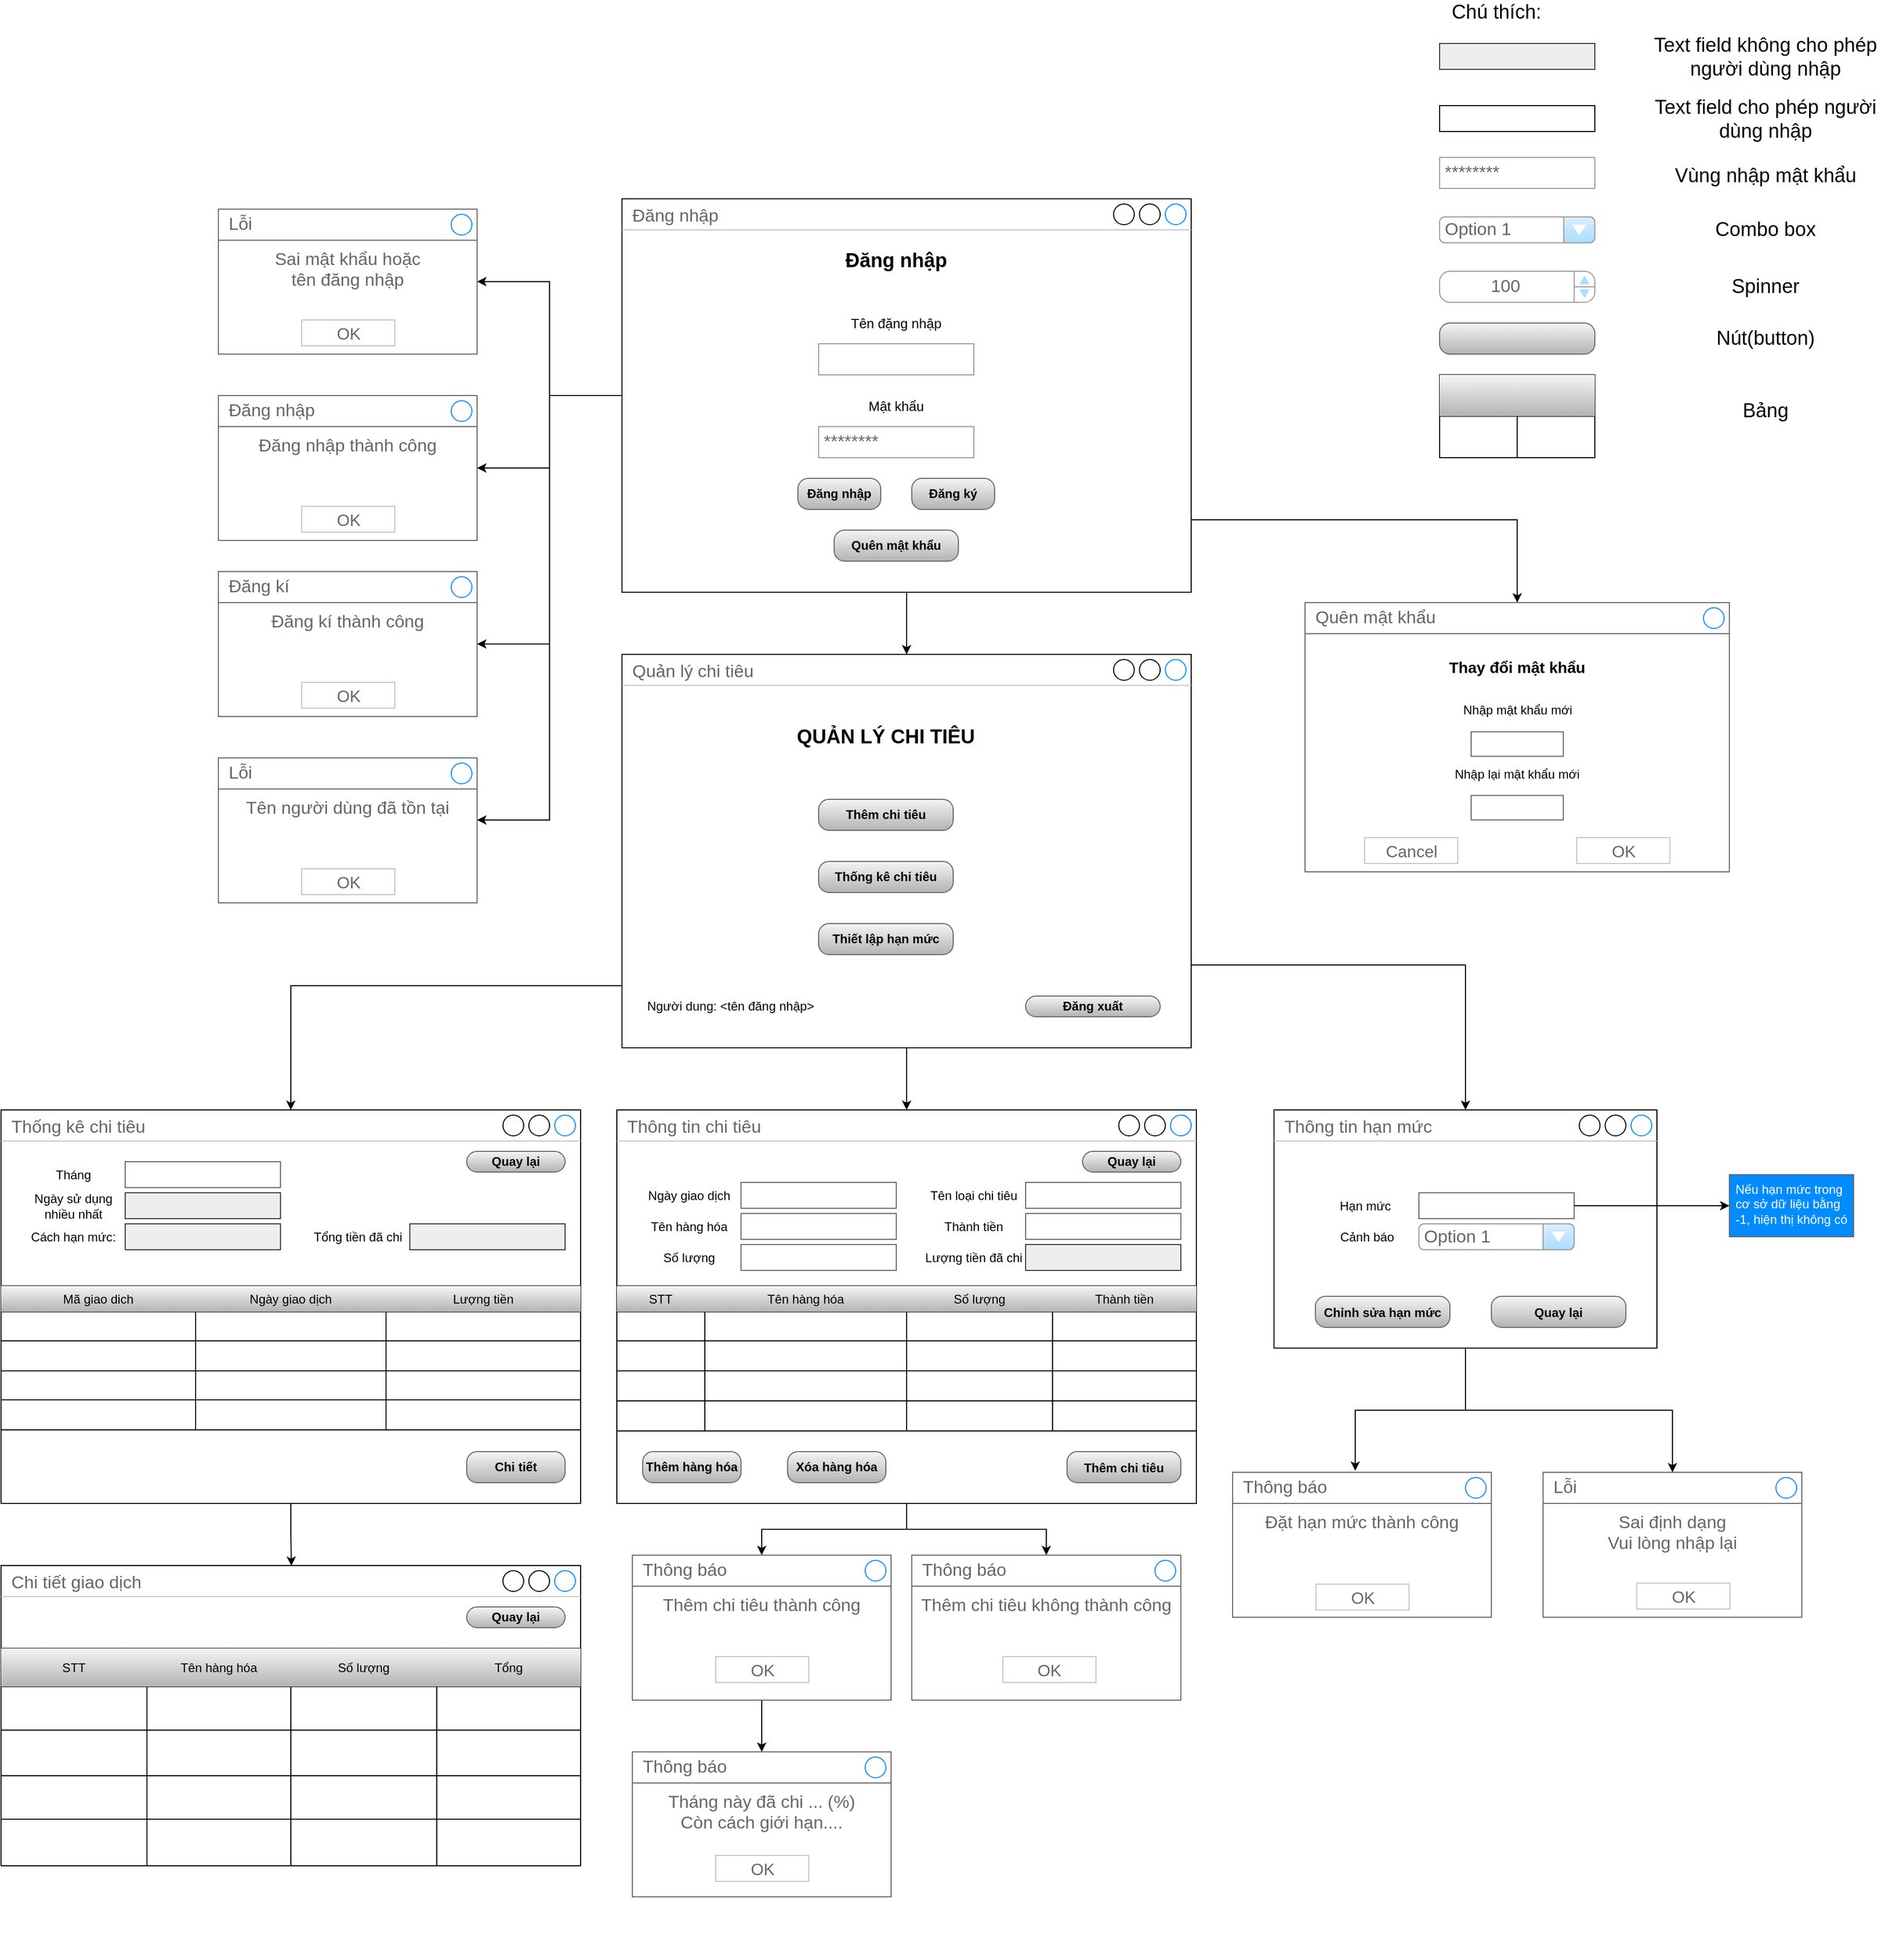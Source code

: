 <mxfile version="14.8.4" type="github" pages="6">
  <diagram id="RMA0gpW58A4giQYbhMxl" name="Sơ đồ màn hình">
    <mxGraphModel dx="2810" dy="2012" grid="1" gridSize="10" guides="1" tooltips="1" connect="1" arrows="1" fold="1" page="1" pageScale="1" pageWidth="850" pageHeight="1100" math="0" shadow="0">
      <root>
        <mxCell id="0" />
        <mxCell id="1" parent="0" />
        <mxCell id="KsnyNKV8xD6eK6TbKihS-121" style="edgeStyle=orthogonalEdgeStyle;rounded=0;orthogonalLoop=1;jettySize=auto;html=1;fontSize=12;" parent="1" source="bsy1FFPhVirSa5bNv7_C-1" target="KsnyNKV8xD6eK6TbKihS-117" edge="1">
          <mxGeometry relative="1" as="geometry" />
        </mxCell>
        <mxCell id="fEtWrxZ9Q_CUSQm69vdD-6" style="edgeStyle=orthogonalEdgeStyle;rounded=0;orthogonalLoop=1;jettySize=auto;html=1;" parent="1" source="KsnyNKV8xD6eK6TbKihS-116" target="fEtWrxZ9Q_CUSQm69vdD-1" edge="1">
          <mxGeometry relative="1" as="geometry" />
        </mxCell>
        <mxCell id="KsnyNKV8xD6eK6TbKihS-116" value="Thêm chi tiêu thành công" style="strokeWidth=1;shadow=0;dashed=0;align=center;html=1;shape=mxgraph.mockup.containers.rrect;rSize=0;strokeColor=#666666;fontColor=#666666;fontSize=17;verticalAlign=top;whiteSpace=wrap;fillColor=#ffffff;spacingTop=32;" parent="1" vertex="1">
          <mxGeometry x="100" y="440" width="250" height="140" as="geometry" />
        </mxCell>
        <mxCell id="KsnyNKV8xD6eK6TbKihS-117" value="Thông báo" style="strokeWidth=1;shadow=0;dashed=0;align=center;html=1;shape=mxgraph.mockup.containers.rrect;rSize=0;fontSize=17;fontColor=#666666;strokeColor=#666666;align=left;spacingLeft=8;fillColor=none;resizeWidth=1;" parent="KsnyNKV8xD6eK6TbKihS-116" vertex="1">
          <mxGeometry width="250" height="30" relative="1" as="geometry" />
        </mxCell>
        <mxCell id="KsnyNKV8xD6eK6TbKihS-118" value="" style="shape=ellipse;strokeColor=#008cff;resizable=0;fillColor=none;html=1;" parent="KsnyNKV8xD6eK6TbKihS-117" vertex="1">
          <mxGeometry x="1" y="0.5" width="20" height="20" relative="1" as="geometry">
            <mxPoint x="-25" y="-10" as="offset" />
          </mxGeometry>
        </mxCell>
        <mxCell id="KsnyNKV8xD6eK6TbKihS-120" value="OK" style="strokeWidth=1;shadow=0;dashed=0;align=center;html=1;shape=mxgraph.mockup.containers.rrect;rSize=0;fontSize=16;fontColor=#666666;strokeColor=#c4c4c4;whiteSpace=wrap;fillColor=none;" parent="KsnyNKV8xD6eK6TbKihS-116" vertex="1">
          <mxGeometry x="0.75" y="1" width="90" height="25" relative="1" as="geometry">
            <mxPoint x="-107" y="-42" as="offset" />
          </mxGeometry>
        </mxCell>
        <mxCell id="KsnyNKV8xD6eK6TbKihS-130" value="" style="group" parent="1" vertex="1" connectable="0">
          <mxGeometry x="85" y="10" width="560" height="380" as="geometry" />
        </mxCell>
        <mxCell id="bsy1FFPhVirSa5bNv7_C-1" value="Thông tin chi tiêu" style="strokeWidth=1;shadow=0;dashed=0;align=center;html=1;shape=mxgraph.mockup.containers.window;align=left;verticalAlign=top;spacingLeft=8;strokeColor2=#008cff;strokeColor3=#c4c4c4;fontColor=#666666;mainText=;fontSize=17;labelBackgroundColor=none;" parent="KsnyNKV8xD6eK6TbKihS-130" vertex="1">
          <mxGeometry width="560" height="380" as="geometry" />
        </mxCell>
        <mxCell id="bsy1FFPhVirSa5bNv7_C-2" value="Ngày giao dịch" style="text;html=1;strokeColor=none;fillColor=none;align=center;verticalAlign=middle;whiteSpace=wrap;rounded=0;" parent="KsnyNKV8xD6eK6TbKihS-130" vertex="1">
          <mxGeometry x="20" y="70" width="100" height="25" as="geometry" />
        </mxCell>
        <mxCell id="bsy1FFPhVirSa5bNv7_C-3" value="" style="strokeWidth=1;shadow=0;dashed=0;align=center;html=1;shape=mxgraph.mockup.text.textBox;fontColor=#666666;align=left;fontSize=12;spacingLeft=4;spacingTop=-3;strokeColor=#666666;mainText=" parent="KsnyNKV8xD6eK6TbKihS-130" vertex="1">
          <mxGeometry x="120" y="70" width="150" height="25" as="geometry" />
        </mxCell>
        <mxCell id="KsnyNKV8xD6eK6TbKihS-67" value="" style="shape=table;html=1;whiteSpace=wrap;startSize=0;container=1;collapsible=0;childLayout=tableLayout;" parent="KsnyNKV8xD6eK6TbKihS-130" vertex="1">
          <mxGeometry y="170" width="560" height="140" as="geometry" />
        </mxCell>
        <mxCell id="KsnyNKV8xD6eK6TbKihS-68" value="" style="shape=partialRectangle;html=1;whiteSpace=wrap;collapsible=0;dropTarget=0;pointerEvents=0;fillColor=none;top=0;left=0;bottom=0;right=0;points=[[0,0.5],[1,0.5]];portConstraint=eastwest;" parent="KsnyNKV8xD6eK6TbKihS-67" vertex="1">
          <mxGeometry width="560" height="25" as="geometry" />
        </mxCell>
        <mxCell id="KsnyNKV8xD6eK6TbKihS-69" value="STT" style="shape=partialRectangle;html=1;whiteSpace=wrap;connectable=0;overflow=hidden;fillColor=#f5f5f5;top=0;left=0;bottom=0;right=0;strokeColor=#666666;gradientDirection=south;gradientColor=#b3b3b3;" parent="KsnyNKV8xD6eK6TbKihS-68" vertex="1">
          <mxGeometry width="85" height="25" as="geometry" />
        </mxCell>
        <mxCell id="KsnyNKV8xD6eK6TbKihS-70" value="Tên hàng hóa" style="shape=partialRectangle;html=1;whiteSpace=wrap;connectable=0;overflow=hidden;fillColor=#f5f5f5;top=0;left=0;bottom=0;right=0;strokeColor=#666666;gradientDirection=south;gradientColor=#b3b3b3;" parent="KsnyNKV8xD6eK6TbKihS-68" vertex="1">
          <mxGeometry x="85" width="195" height="25" as="geometry" />
        </mxCell>
        <mxCell id="KsnyNKV8xD6eK6TbKihS-71" value="Số lượng" style="shape=partialRectangle;html=1;whiteSpace=wrap;connectable=0;overflow=hidden;fillColor=#f5f5f5;top=0;left=0;bottom=0;right=0;strokeColor=#666666;gradientDirection=south;gradientColor=#b3b3b3;" parent="KsnyNKV8xD6eK6TbKihS-68" vertex="1">
          <mxGeometry x="280" width="141" height="25" as="geometry" />
        </mxCell>
        <mxCell id="KsnyNKV8xD6eK6TbKihS-72" value="Thành tiền" style="shape=partialRectangle;html=1;whiteSpace=wrap;connectable=0;overflow=hidden;fillColor=#f5f5f5;top=0;left=0;bottom=0;right=0;strokeColor=#666666;gradientDirection=south;gradientColor=#b3b3b3;" parent="KsnyNKV8xD6eK6TbKihS-68" vertex="1">
          <mxGeometry x="421" width="139" height="25" as="geometry" />
        </mxCell>
        <mxCell id="KsnyNKV8xD6eK6TbKihS-73" value="" style="shape=partialRectangle;html=1;whiteSpace=wrap;collapsible=0;dropTarget=0;pointerEvents=0;fillColor=none;top=0;left=0;bottom=0;right=0;points=[[0,0.5],[1,0.5]];portConstraint=eastwest;" parent="KsnyNKV8xD6eK6TbKihS-67" vertex="1">
          <mxGeometry y="25" width="560" height="28" as="geometry" />
        </mxCell>
        <mxCell id="KsnyNKV8xD6eK6TbKihS-74" value="" style="shape=partialRectangle;html=1;whiteSpace=wrap;connectable=0;overflow=hidden;fillColor=none;top=0;left=0;bottom=0;right=0;" parent="KsnyNKV8xD6eK6TbKihS-73" vertex="1">
          <mxGeometry width="85" height="28" as="geometry" />
        </mxCell>
        <mxCell id="KsnyNKV8xD6eK6TbKihS-75" value="" style="shape=partialRectangle;html=1;whiteSpace=wrap;connectable=0;overflow=hidden;fillColor=none;top=0;left=0;bottom=0;right=0;" parent="KsnyNKV8xD6eK6TbKihS-73" vertex="1">
          <mxGeometry x="85" width="195" height="28" as="geometry" />
        </mxCell>
        <mxCell id="KsnyNKV8xD6eK6TbKihS-76" value="" style="shape=partialRectangle;html=1;whiteSpace=wrap;connectable=0;overflow=hidden;fillColor=none;top=0;left=0;bottom=0;right=0;" parent="KsnyNKV8xD6eK6TbKihS-73" vertex="1">
          <mxGeometry x="280" width="141" height="28" as="geometry" />
        </mxCell>
        <mxCell id="KsnyNKV8xD6eK6TbKihS-77" value="" style="shape=partialRectangle;html=1;whiteSpace=wrap;connectable=0;overflow=hidden;fillColor=none;top=0;left=0;bottom=0;right=0;" parent="KsnyNKV8xD6eK6TbKihS-73" vertex="1">
          <mxGeometry x="421" width="139" height="28" as="geometry" />
        </mxCell>
        <mxCell id="KsnyNKV8xD6eK6TbKihS-78" value="" style="shape=partialRectangle;html=1;whiteSpace=wrap;collapsible=0;dropTarget=0;pointerEvents=0;fillColor=none;top=0;left=0;bottom=0;right=0;points=[[0,0.5],[1,0.5]];portConstraint=eastwest;" parent="KsnyNKV8xD6eK6TbKihS-67" vertex="1">
          <mxGeometry y="53" width="560" height="29" as="geometry" />
        </mxCell>
        <mxCell id="KsnyNKV8xD6eK6TbKihS-79" value="" style="shape=partialRectangle;html=1;whiteSpace=wrap;connectable=0;overflow=hidden;fillColor=none;top=0;left=0;bottom=0;right=0;" parent="KsnyNKV8xD6eK6TbKihS-78" vertex="1">
          <mxGeometry width="85" height="29" as="geometry" />
        </mxCell>
        <mxCell id="KsnyNKV8xD6eK6TbKihS-80" value="" style="shape=partialRectangle;html=1;whiteSpace=wrap;connectable=0;overflow=hidden;fillColor=none;top=0;left=0;bottom=0;right=0;" parent="KsnyNKV8xD6eK6TbKihS-78" vertex="1">
          <mxGeometry x="85" width="195" height="29" as="geometry" />
        </mxCell>
        <mxCell id="KsnyNKV8xD6eK6TbKihS-81" value="" style="shape=partialRectangle;html=1;whiteSpace=wrap;connectable=0;overflow=hidden;fillColor=none;top=0;left=0;bottom=0;right=0;" parent="KsnyNKV8xD6eK6TbKihS-78" vertex="1">
          <mxGeometry x="280" width="141" height="29" as="geometry" />
        </mxCell>
        <mxCell id="KsnyNKV8xD6eK6TbKihS-82" value="" style="shape=partialRectangle;html=1;whiteSpace=wrap;connectable=0;overflow=hidden;fillColor=none;top=0;left=0;bottom=0;right=0;" parent="KsnyNKV8xD6eK6TbKihS-78" vertex="1">
          <mxGeometry x="421" width="139" height="29" as="geometry" />
        </mxCell>
        <mxCell id="KsnyNKV8xD6eK6TbKihS-83" value="" style="shape=partialRectangle;html=1;whiteSpace=wrap;collapsible=0;dropTarget=0;pointerEvents=0;fillColor=none;top=0;left=0;bottom=0;right=0;points=[[0,0.5],[1,0.5]];portConstraint=eastwest;" parent="KsnyNKV8xD6eK6TbKihS-67" vertex="1">
          <mxGeometry y="82" width="560" height="29" as="geometry" />
        </mxCell>
        <mxCell id="KsnyNKV8xD6eK6TbKihS-84" value="" style="shape=partialRectangle;html=1;whiteSpace=wrap;connectable=0;overflow=hidden;fillColor=none;top=0;left=0;bottom=0;right=0;" parent="KsnyNKV8xD6eK6TbKihS-83" vertex="1">
          <mxGeometry width="85" height="29" as="geometry" />
        </mxCell>
        <mxCell id="KsnyNKV8xD6eK6TbKihS-85" value="" style="shape=partialRectangle;html=1;whiteSpace=wrap;connectable=0;overflow=hidden;fillColor=none;top=0;left=0;bottom=0;right=0;" parent="KsnyNKV8xD6eK6TbKihS-83" vertex="1">
          <mxGeometry x="85" width="195" height="29" as="geometry" />
        </mxCell>
        <mxCell id="KsnyNKV8xD6eK6TbKihS-86" value="" style="shape=partialRectangle;html=1;whiteSpace=wrap;connectable=0;overflow=hidden;fillColor=none;top=0;left=0;bottom=0;right=0;" parent="KsnyNKV8xD6eK6TbKihS-83" vertex="1">
          <mxGeometry x="280" width="141" height="29" as="geometry" />
        </mxCell>
        <mxCell id="KsnyNKV8xD6eK6TbKihS-87" value="" style="shape=partialRectangle;html=1;whiteSpace=wrap;connectable=0;overflow=hidden;fillColor=none;top=0;left=0;bottom=0;right=0;" parent="KsnyNKV8xD6eK6TbKihS-83" vertex="1">
          <mxGeometry x="421" width="139" height="29" as="geometry" />
        </mxCell>
        <mxCell id="KsnyNKV8xD6eK6TbKihS-88" value="" style="shape=partialRectangle;html=1;whiteSpace=wrap;collapsible=0;dropTarget=0;pointerEvents=0;fillColor=none;top=0;left=0;bottom=0;right=0;points=[[0,0.5],[1,0.5]];portConstraint=eastwest;" parent="KsnyNKV8xD6eK6TbKihS-67" vertex="1">
          <mxGeometry y="111" width="560" height="29" as="geometry" />
        </mxCell>
        <mxCell id="KsnyNKV8xD6eK6TbKihS-89" value="" style="shape=partialRectangle;html=1;whiteSpace=wrap;connectable=0;overflow=hidden;fillColor=none;top=0;left=0;bottom=0;right=0;" parent="KsnyNKV8xD6eK6TbKihS-88" vertex="1">
          <mxGeometry width="85" height="29" as="geometry" />
        </mxCell>
        <mxCell id="KsnyNKV8xD6eK6TbKihS-90" value="" style="shape=partialRectangle;html=1;whiteSpace=wrap;connectable=0;overflow=hidden;fillColor=none;top=0;left=0;bottom=0;right=0;" parent="KsnyNKV8xD6eK6TbKihS-88" vertex="1">
          <mxGeometry x="85" width="195" height="29" as="geometry" />
        </mxCell>
        <mxCell id="KsnyNKV8xD6eK6TbKihS-91" value="" style="shape=partialRectangle;html=1;whiteSpace=wrap;connectable=0;overflow=hidden;fillColor=none;top=0;left=0;bottom=0;right=0;" parent="KsnyNKV8xD6eK6TbKihS-88" vertex="1">
          <mxGeometry x="280" width="141" height="29" as="geometry" />
        </mxCell>
        <mxCell id="KsnyNKV8xD6eK6TbKihS-92" value="" style="shape=partialRectangle;html=1;whiteSpace=wrap;connectable=0;overflow=hidden;fillColor=none;top=0;left=0;bottom=0;right=0;" parent="KsnyNKV8xD6eK6TbKihS-88" vertex="1">
          <mxGeometry x="421" width="139" height="29" as="geometry" />
        </mxCell>
        <mxCell id="KsnyNKV8xD6eK6TbKihS-100" value="Tên hàng hóa" style="text;html=1;strokeColor=none;fillColor=none;align=center;verticalAlign=middle;whiteSpace=wrap;rounded=0;" parent="KsnyNKV8xD6eK6TbKihS-130" vertex="1">
          <mxGeometry x="20" y="100" width="100" height="25" as="geometry" />
        </mxCell>
        <mxCell id="KsnyNKV8xD6eK6TbKihS-101" value="" style="strokeWidth=1;shadow=0;dashed=0;align=center;html=1;shape=mxgraph.mockup.text.textBox;fontColor=#666666;align=left;fontSize=12;spacingLeft=4;spacingTop=-3;strokeColor=#666666;mainText=" parent="KsnyNKV8xD6eK6TbKihS-130" vertex="1">
          <mxGeometry x="120" y="100" width="150" height="25" as="geometry" />
        </mxCell>
        <mxCell id="KsnyNKV8xD6eK6TbKihS-102" value="Thành tiền" style="text;html=1;strokeColor=none;fillColor=none;align=center;verticalAlign=middle;whiteSpace=wrap;rounded=0;" parent="KsnyNKV8xD6eK6TbKihS-130" vertex="1">
          <mxGeometry x="295" y="100" width="100" height="25" as="geometry" />
        </mxCell>
        <mxCell id="KsnyNKV8xD6eK6TbKihS-103" value="" style="strokeWidth=1;shadow=0;dashed=0;align=center;html=1;shape=mxgraph.mockup.text.textBox;fontColor=#666666;align=left;fontSize=12;spacingLeft=4;spacingTop=-3;strokeColor=#666666;mainText=" parent="KsnyNKV8xD6eK6TbKihS-130" vertex="1">
          <mxGeometry x="395" y="100" width="150" height="25" as="geometry" />
        </mxCell>
        <mxCell id="KsnyNKV8xD6eK6TbKihS-104" value="Số lượng" style="text;html=1;strokeColor=none;fillColor=none;align=center;verticalAlign=middle;whiteSpace=wrap;rounded=0;" parent="KsnyNKV8xD6eK6TbKihS-130" vertex="1">
          <mxGeometry x="20" y="130" width="100" height="25" as="geometry" />
        </mxCell>
        <mxCell id="KsnyNKV8xD6eK6TbKihS-105" value="" style="strokeWidth=1;shadow=0;dashed=0;align=center;html=1;shape=mxgraph.mockup.text.textBox;fontColor=#666666;align=left;fontSize=12;spacingLeft=4;spacingTop=-3;strokeColor=#666666;mainText=" parent="KsnyNKV8xD6eK6TbKihS-130" vertex="1">
          <mxGeometry x="120" y="130" width="150" height="25" as="geometry" />
        </mxCell>
        <mxCell id="KsnyNKV8xD6eK6TbKihS-107" value="Lượng tiền đã chi" style="text;html=1;strokeColor=none;fillColor=none;align=center;verticalAlign=middle;whiteSpace=wrap;rounded=0;" parent="KsnyNKV8xD6eK6TbKihS-130" vertex="1">
          <mxGeometry x="295" y="130" width="100" height="25" as="geometry" />
        </mxCell>
        <mxCell id="KsnyNKV8xD6eK6TbKihS-108" value="" style="strokeWidth=1;shadow=0;dashed=0;align=center;html=1;shape=mxgraph.mockup.text.textBox;align=left;fontSize=12;spacingLeft=4;spacingTop=-3;strokeColor=#36393d;mainText=;fillColor=#eeeeee;" parent="KsnyNKV8xD6eK6TbKihS-130" vertex="1">
          <mxGeometry x="395" y="130" width="150" height="25" as="geometry" />
        </mxCell>
        <mxCell id="KsnyNKV8xD6eK6TbKihS-109" value="Thêm hàng hóa" style="strokeWidth=1;shadow=0;dashed=0;align=center;html=1;shape=mxgraph.mockup.buttons.button;strokeColor=#666666;mainText=;buttonStyle=round;fontSize=12;fontStyle=1;fillColor=#f5f5f5;whiteSpace=wrap;gradientColor=#b3b3b3;" parent="KsnyNKV8xD6eK6TbKihS-130" vertex="1">
          <mxGeometry x="25" y="330" width="95" height="30" as="geometry" />
        </mxCell>
        <mxCell id="KsnyNKV8xD6eK6TbKihS-113" value="Xóa hàng hóa" style="strokeWidth=1;shadow=0;dashed=0;align=center;html=1;shape=mxgraph.mockup.buttons.button;strokeColor=#666666;mainText=;buttonStyle=round;fontSize=12;fontStyle=1;fillColor=#f5f5f5;whiteSpace=wrap;gradientColor=#b3b3b3;" parent="KsnyNKV8xD6eK6TbKihS-130" vertex="1">
          <mxGeometry x="165" y="330" width="95" height="30" as="geometry" />
        </mxCell>
        <mxCell id="KsnyNKV8xD6eK6TbKihS-115" value="Thêm chi tiêu" style="strokeWidth=1;shadow=0;dashed=0;align=center;shape=mxgraph.mockup.buttons.button;strokeColor=#666666;mainText=;buttonStyle=round;fontSize=12;fontStyle=1;fillColor=#f5f5f5;gradientColor=#b3b3b3;" parent="KsnyNKV8xD6eK6TbKihS-130" vertex="1">
          <mxGeometry x="435" y="330" width="110" height="30" as="geometry" />
        </mxCell>
        <mxCell id="KsnyNKV8xD6eK6TbKihS-123" value="Quay lại" style="strokeWidth=1;shadow=0;dashed=0;align=center;html=1;shape=mxgraph.mockup.buttons.button;strokeColor=#666666;mainText=;buttonStyle=round;fontSize=12;fontStyle=1;fillColor=#f5f5f5;whiteSpace=wrap;gradientColor=#b3b3b3;" parent="KsnyNKV8xD6eK6TbKihS-130" vertex="1">
          <mxGeometry x="450" y="40" width="95" height="20" as="geometry" />
        </mxCell>
        <mxCell id="5SNDt5HPD3swDYjKTSRB-1" value="" style="strokeWidth=1;shadow=0;dashed=0;align=center;html=1;shape=mxgraph.mockup.text.textBox;fontColor=#666666;align=left;fontSize=12;spacingLeft=4;spacingTop=-3;strokeColor=#666666;mainText=" vertex="1" parent="KsnyNKV8xD6eK6TbKihS-130">
          <mxGeometry x="395" y="70" width="150" height="25" as="geometry" />
        </mxCell>
        <mxCell id="5SNDt5HPD3swDYjKTSRB-2" value="Tên loại chi tiêu" style="text;html=1;strokeColor=none;fillColor=none;align=center;verticalAlign=middle;whiteSpace=wrap;rounded=0;" vertex="1" parent="KsnyNKV8xD6eK6TbKihS-130">
          <mxGeometry x="295" y="70" width="100" height="25" as="geometry" />
        </mxCell>
        <mxCell id="KsnyNKV8xD6eK6TbKihS-131" value="" style="group" parent="1" vertex="1" connectable="0">
          <mxGeometry x="720" y="10" width="370" height="230" as="geometry" />
        </mxCell>
        <mxCell id="KsnyNKV8xD6eK6TbKihS-132" value="Thông tin hạn mức" style="strokeWidth=1;shadow=0;dashed=0;align=center;html=1;shape=mxgraph.mockup.containers.window;align=left;verticalAlign=top;spacingLeft=8;strokeColor2=#008cff;strokeColor3=#c4c4c4;fontColor=#666666;mainText=;fontSize=17;labelBackgroundColor=none;" parent="KsnyNKV8xD6eK6TbKihS-131" vertex="1">
          <mxGeometry width="370.0" height="230" as="geometry" />
        </mxCell>
        <mxCell id="KsnyNKV8xD6eK6TbKihS-174" value="Hạn mức&amp;nbsp;" style="text;html=1;strokeColor=none;fillColor=none;align=center;verticalAlign=middle;whiteSpace=wrap;rounded=0;" parent="KsnyNKV8xD6eK6TbKihS-131" vertex="1">
          <mxGeometry x="40" y="80" width="100" height="25" as="geometry" />
        </mxCell>
        <mxCell id="KsnyNKV8xD6eK6TbKihS-175" value="" style="strokeWidth=1;shadow=0;dashed=0;align=center;html=1;shape=mxgraph.mockup.text.textBox;fontColor=#666666;align=left;fontSize=12;spacingLeft=4;spacingTop=-3;strokeColor=#666666;mainText=" parent="KsnyNKV8xD6eK6TbKihS-131" vertex="1">
          <mxGeometry x="140" y="80" width="150" height="25" as="geometry" />
        </mxCell>
        <mxCell id="KsnyNKV8xD6eK6TbKihS-178" value="Quay lại" style="strokeWidth=1;shadow=0;dashed=0;align=center;shape=mxgraph.mockup.buttons.button;strokeColor=#666666;mainText=;buttonStyle=round;fontSize=12;fontStyle=1;fillColor=#f5f5f5;gradientColor=#b3b3b3;" parent="KsnyNKV8xD6eK6TbKihS-131" vertex="1">
          <mxGeometry x="210" y="180" width="130" height="30" as="geometry" />
        </mxCell>
        <mxCell id="KsnyNKV8xD6eK6TbKihS-179" value="Chỉnh sửa hạn mức" style="strokeWidth=1;shadow=0;dashed=0;align=center;shape=mxgraph.mockup.buttons.button;strokeColor=#666666;mainText=;buttonStyle=round;fontSize=12;fontStyle=1;fillColor=#f5f5f5;gradientColor=#b3b3b3;" parent="KsnyNKV8xD6eK6TbKihS-131" vertex="1">
          <mxGeometry x="40" y="180" width="130" height="30" as="geometry" />
        </mxCell>
        <mxCell id="fEtWrxZ9Q_CUSQm69vdD-7" value="Cảnh báo" style="text;html=1;strokeColor=none;fillColor=none;align=center;verticalAlign=middle;whiteSpace=wrap;rounded=0;" parent="KsnyNKV8xD6eK6TbKihS-131" vertex="1">
          <mxGeometry x="40" y="110" width="100" height="25" as="geometry" />
        </mxCell>
        <mxCell id="fEtWrxZ9Q_CUSQm69vdD-9" value="Option 1" style="strokeWidth=1;shadow=0;dashed=0;align=center;html=1;shape=mxgraph.mockup.forms.comboBox;strokeColor=#999999;fillColor=#ddeeff;align=left;fillColor2=#aaddff;mainText=;fontColor=#666666;fontSize=17;spacingLeft=3;" parent="KsnyNKV8xD6eK6TbKihS-131" vertex="1">
          <mxGeometry x="140" y="110" width="150" height="25" as="geometry" />
        </mxCell>
        <mxCell id="KsnyNKV8xD6eK6TbKihS-176" value="Nếu hạn mức trong cơ sở dữ liệu bằng -1, hiện thị không có" style="whiteSpace=wrap;html=1;shadow=0;dashed=0;align=left;strokeColor=#666666;strokeWidth=1;spacingTop=-3;spacingLeft=4;fillColor=#008CFF;fontColor=#FFFFFF;" parent="1" vertex="1">
          <mxGeometry x="1160" y="72.5" width="120" height="60" as="geometry" />
        </mxCell>
        <mxCell id="KsnyNKV8xD6eK6TbKihS-177" value="" style="edgeStyle=orthogonalEdgeStyle;rounded=0;orthogonalLoop=1;jettySize=auto;html=1;fontSize=12;fontColor=#FFFFFF;" parent="1" source="KsnyNKV8xD6eK6TbKihS-175" target="KsnyNKV8xD6eK6TbKihS-176" edge="1">
          <mxGeometry relative="1" as="geometry" />
        </mxCell>
        <mxCell id="fEtWrxZ9Q_CUSQm69vdD-1" value="Tháng này đã chi ... (%)&lt;br&gt;Còn cách giới hạn...." style="strokeWidth=1;shadow=0;dashed=0;align=center;html=1;shape=mxgraph.mockup.containers.rrect;rSize=0;strokeColor=#666666;fontColor=#666666;fontSize=17;verticalAlign=top;whiteSpace=wrap;fillColor=#ffffff;spacingTop=32;" parent="1" vertex="1">
          <mxGeometry x="100" y="630" width="250" height="140" as="geometry" />
        </mxCell>
        <mxCell id="fEtWrxZ9Q_CUSQm69vdD-2" value="Thông báo" style="strokeWidth=1;shadow=0;dashed=0;align=center;html=1;shape=mxgraph.mockup.containers.rrect;rSize=0;fontSize=17;fontColor=#666666;strokeColor=#666666;align=left;spacingLeft=8;fillColor=none;resizeWidth=1;" parent="fEtWrxZ9Q_CUSQm69vdD-1" vertex="1">
          <mxGeometry width="250" height="30" relative="1" as="geometry" />
        </mxCell>
        <mxCell id="fEtWrxZ9Q_CUSQm69vdD-3" value="" style="shape=ellipse;strokeColor=#008cff;resizable=0;fillColor=none;html=1;" parent="fEtWrxZ9Q_CUSQm69vdD-2" vertex="1">
          <mxGeometry x="1" y="0.5" width="20" height="20" relative="1" as="geometry">
            <mxPoint x="-25" y="-10" as="offset" />
          </mxGeometry>
        </mxCell>
        <mxCell id="fEtWrxZ9Q_CUSQm69vdD-5" value="OK" style="strokeWidth=1;shadow=0;dashed=0;align=center;html=1;shape=mxgraph.mockup.containers.rrect;rSize=0;fontSize=16;fontColor=#666666;strokeColor=#c4c4c4;whiteSpace=wrap;fillColor=none;" parent="fEtWrxZ9Q_CUSQm69vdD-1" vertex="1">
          <mxGeometry x="0.75" y="1" width="90" height="25" relative="1" as="geometry">
            <mxPoint x="-107" y="-40" as="offset" />
          </mxGeometry>
        </mxCell>
        <mxCell id="09SewAB6d0spETSHWCLL-45" value="" style="group" parent="1" vertex="1" connectable="0">
          <mxGeometry x="-510" y="10" width="560" height="380" as="geometry" />
        </mxCell>
        <mxCell id="09SewAB6d0spETSHWCLL-46" value="Thống kê chi tiêu" style="strokeWidth=1;shadow=0;dashed=0;align=center;html=1;shape=mxgraph.mockup.containers.window;align=left;verticalAlign=top;spacingLeft=8;strokeColor2=#008cff;strokeColor3=#c4c4c4;fontColor=#666666;mainText=;fontSize=17;labelBackgroundColor=none;" parent="09SewAB6d0spETSHWCLL-45" vertex="1">
          <mxGeometry width="560" height="380" as="geometry" />
        </mxCell>
        <mxCell id="09SewAB6d0spETSHWCLL-47" value="Tháng" style="text;html=1;strokeColor=none;fillColor=none;align=center;verticalAlign=middle;whiteSpace=wrap;rounded=0;" parent="09SewAB6d0spETSHWCLL-45" vertex="1">
          <mxGeometry x="20" y="50" width="100" height="25" as="geometry" />
        </mxCell>
        <mxCell id="09SewAB6d0spETSHWCLL-48" value="" style="strokeWidth=1;shadow=0;dashed=0;align=center;html=1;shape=mxgraph.mockup.text.textBox;fontColor=#666666;align=left;fontSize=12;spacingLeft=4;spacingTop=-3;strokeColor=#666666;mainText=" parent="09SewAB6d0spETSHWCLL-45" vertex="1">
          <mxGeometry x="120" y="50" width="150" height="25" as="geometry" />
        </mxCell>
        <mxCell id="09SewAB6d0spETSHWCLL-49" value="" style="shape=table;html=1;whiteSpace=wrap;startSize=0;container=1;collapsible=0;childLayout=tableLayout;" parent="09SewAB6d0spETSHWCLL-45" vertex="1">
          <mxGeometry y="170" width="560" height="139" as="geometry" />
        </mxCell>
        <mxCell id="09SewAB6d0spETSHWCLL-50" value="" style="shape=partialRectangle;html=1;whiteSpace=wrap;collapsible=0;dropTarget=0;pointerEvents=0;fillColor=none;top=0;left=0;bottom=0;right=0;points=[[0,0.5],[1,0.5]];portConstraint=eastwest;" parent="09SewAB6d0spETSHWCLL-49" vertex="1">
          <mxGeometry width="560" height="25" as="geometry" />
        </mxCell>
        <mxCell id="09SewAB6d0spETSHWCLL-51" value="Mã giao dich" style="shape=partialRectangle;html=1;whiteSpace=wrap;connectable=0;overflow=hidden;fillColor=#f5f5f5;top=0;left=0;bottom=0;right=0;strokeColor=#666666;gradientDirection=south;gradientColor=#b3b3b3;" parent="09SewAB6d0spETSHWCLL-50" vertex="1">
          <mxGeometry width="188" height="25" as="geometry" />
        </mxCell>
        <mxCell id="09SewAB6d0spETSHWCLL-52" value="Ngày giao dịch" style="shape=partialRectangle;html=1;whiteSpace=wrap;connectable=0;overflow=hidden;fillColor=#f5f5f5;top=0;left=0;bottom=0;right=0;strokeColor=#666666;gradientDirection=south;gradientColor=#b3b3b3;" parent="09SewAB6d0spETSHWCLL-50" vertex="1">
          <mxGeometry x="188" width="184" height="25" as="geometry" />
        </mxCell>
        <mxCell id="09SewAB6d0spETSHWCLL-53" value="Lượng tiền" style="shape=partialRectangle;html=1;whiteSpace=wrap;connectable=0;overflow=hidden;fillColor=#f5f5f5;top=0;left=0;bottom=0;right=0;strokeColor=#666666;gradientDirection=south;gradientColor=#b3b3b3;" parent="09SewAB6d0spETSHWCLL-50" vertex="1">
          <mxGeometry x="372" width="188" height="25" as="geometry" />
        </mxCell>
        <mxCell id="09SewAB6d0spETSHWCLL-55" value="" style="shape=partialRectangle;html=1;whiteSpace=wrap;collapsible=0;dropTarget=0;pointerEvents=0;fillColor=none;top=0;left=0;bottom=0;right=0;points=[[0,0.5],[1,0.5]];portConstraint=eastwest;" parent="09SewAB6d0spETSHWCLL-49" vertex="1">
          <mxGeometry y="25" width="560" height="28" as="geometry" />
        </mxCell>
        <mxCell id="09SewAB6d0spETSHWCLL-56" value="" style="shape=partialRectangle;html=1;whiteSpace=wrap;connectable=0;overflow=hidden;fillColor=none;top=0;left=0;bottom=0;right=0;" parent="09SewAB6d0spETSHWCLL-55" vertex="1">
          <mxGeometry width="188" height="28" as="geometry" />
        </mxCell>
        <mxCell id="09SewAB6d0spETSHWCLL-57" value="" style="shape=partialRectangle;html=1;whiteSpace=wrap;connectable=0;overflow=hidden;fillColor=none;top=0;left=0;bottom=0;right=0;" parent="09SewAB6d0spETSHWCLL-55" vertex="1">
          <mxGeometry x="188" width="184" height="28" as="geometry" />
        </mxCell>
        <mxCell id="09SewAB6d0spETSHWCLL-58" value="" style="shape=partialRectangle;html=1;whiteSpace=wrap;connectable=0;overflow=hidden;fillColor=none;top=0;left=0;bottom=0;right=0;" parent="09SewAB6d0spETSHWCLL-55" vertex="1">
          <mxGeometry x="372" width="188" height="28" as="geometry" />
        </mxCell>
        <mxCell id="09SewAB6d0spETSHWCLL-60" value="" style="shape=partialRectangle;html=1;whiteSpace=wrap;collapsible=0;dropTarget=0;pointerEvents=0;fillColor=none;top=0;left=0;bottom=0;right=0;points=[[0,0.5],[1,0.5]];portConstraint=eastwest;" parent="09SewAB6d0spETSHWCLL-49" vertex="1">
          <mxGeometry y="53" width="560" height="29" as="geometry" />
        </mxCell>
        <mxCell id="09SewAB6d0spETSHWCLL-61" value="" style="shape=partialRectangle;html=1;whiteSpace=wrap;connectable=0;overflow=hidden;fillColor=none;top=0;left=0;bottom=0;right=0;" parent="09SewAB6d0spETSHWCLL-60" vertex="1">
          <mxGeometry width="188" height="29" as="geometry" />
        </mxCell>
        <mxCell id="09SewAB6d0spETSHWCLL-62" value="" style="shape=partialRectangle;html=1;whiteSpace=wrap;connectable=0;overflow=hidden;fillColor=none;top=0;left=0;bottom=0;right=0;" parent="09SewAB6d0spETSHWCLL-60" vertex="1">
          <mxGeometry x="188" width="184" height="29" as="geometry" />
        </mxCell>
        <mxCell id="09SewAB6d0spETSHWCLL-63" value="" style="shape=partialRectangle;html=1;whiteSpace=wrap;connectable=0;overflow=hidden;fillColor=none;top=0;left=0;bottom=0;right=0;" parent="09SewAB6d0spETSHWCLL-60" vertex="1">
          <mxGeometry x="372" width="188" height="29" as="geometry" />
        </mxCell>
        <mxCell id="09SewAB6d0spETSHWCLL-65" value="" style="shape=partialRectangle;html=1;whiteSpace=wrap;collapsible=0;dropTarget=0;pointerEvents=0;fillColor=none;top=0;left=0;bottom=0;right=0;points=[[0,0.5],[1,0.5]];portConstraint=eastwest;" parent="09SewAB6d0spETSHWCLL-49" vertex="1">
          <mxGeometry y="82" width="560" height="28" as="geometry" />
        </mxCell>
        <mxCell id="09SewAB6d0spETSHWCLL-66" value="" style="shape=partialRectangle;html=1;whiteSpace=wrap;connectable=0;overflow=hidden;fillColor=none;top=0;left=0;bottom=0;right=0;" parent="09SewAB6d0spETSHWCLL-65" vertex="1">
          <mxGeometry width="188" height="28" as="geometry" />
        </mxCell>
        <mxCell id="09SewAB6d0spETSHWCLL-67" value="" style="shape=partialRectangle;html=1;whiteSpace=wrap;connectable=0;overflow=hidden;fillColor=none;top=0;left=0;bottom=0;right=0;" parent="09SewAB6d0spETSHWCLL-65" vertex="1">
          <mxGeometry x="188" width="184" height="28" as="geometry" />
        </mxCell>
        <mxCell id="09SewAB6d0spETSHWCLL-68" value="" style="shape=partialRectangle;html=1;whiteSpace=wrap;connectable=0;overflow=hidden;fillColor=none;top=0;left=0;bottom=0;right=0;" parent="09SewAB6d0spETSHWCLL-65" vertex="1">
          <mxGeometry x="372" width="188" height="28" as="geometry" />
        </mxCell>
        <mxCell id="09SewAB6d0spETSHWCLL-70" value="" style="shape=partialRectangle;html=1;whiteSpace=wrap;collapsible=0;dropTarget=0;pointerEvents=0;fillColor=none;top=0;left=0;bottom=0;right=0;points=[[0,0.5],[1,0.5]];portConstraint=eastwest;" parent="09SewAB6d0spETSHWCLL-49" vertex="1">
          <mxGeometry y="110" width="560" height="29" as="geometry" />
        </mxCell>
        <mxCell id="09SewAB6d0spETSHWCLL-71" value="" style="shape=partialRectangle;html=1;whiteSpace=wrap;connectable=0;overflow=hidden;fillColor=none;top=0;left=0;bottom=0;right=0;" parent="09SewAB6d0spETSHWCLL-70" vertex="1">
          <mxGeometry width="188" height="29" as="geometry" />
        </mxCell>
        <mxCell id="09SewAB6d0spETSHWCLL-72" value="" style="shape=partialRectangle;html=1;whiteSpace=wrap;connectable=0;overflow=hidden;fillColor=none;top=0;left=0;bottom=0;right=0;" parent="09SewAB6d0spETSHWCLL-70" vertex="1">
          <mxGeometry x="188" width="184" height="29" as="geometry" />
        </mxCell>
        <mxCell id="09SewAB6d0spETSHWCLL-73" value="" style="shape=partialRectangle;html=1;whiteSpace=wrap;connectable=0;overflow=hidden;fillColor=none;top=0;left=0;bottom=0;right=0;" parent="09SewAB6d0spETSHWCLL-70" vertex="1">
          <mxGeometry x="372" width="188" height="29" as="geometry" />
        </mxCell>
        <mxCell id="09SewAB6d0spETSHWCLL-75" value="Ngày sử dụng nhiều nhất" style="text;html=1;strokeColor=none;fillColor=none;align=center;verticalAlign=middle;whiteSpace=wrap;rounded=0;" parent="09SewAB6d0spETSHWCLL-45" vertex="1">
          <mxGeometry x="20" y="80" width="100" height="25" as="geometry" />
        </mxCell>
        <mxCell id="09SewAB6d0spETSHWCLL-76" value="" style="strokeWidth=1;shadow=0;dashed=0;align=center;html=1;shape=mxgraph.mockup.text.textBox;align=left;fontSize=12;spacingLeft=4;spacingTop=-3;strokeColor=#36393d;mainText=;fillColor=#eeeeee;" parent="09SewAB6d0spETSHWCLL-45" vertex="1">
          <mxGeometry x="120" y="80" width="150" height="25" as="geometry" />
        </mxCell>
        <mxCell id="09SewAB6d0spETSHWCLL-77" value="Cách hạn mức:" style="text;html=1;strokeColor=none;fillColor=none;align=center;verticalAlign=middle;whiteSpace=wrap;rounded=0;" parent="09SewAB6d0spETSHWCLL-45" vertex="1">
          <mxGeometry x="20" y="110" width="100" height="25" as="geometry" />
        </mxCell>
        <mxCell id="09SewAB6d0spETSHWCLL-78" value="" style="strokeWidth=1;shadow=0;dashed=0;align=center;html=1;shape=mxgraph.mockup.text.textBox;align=left;fontSize=12;spacingLeft=4;spacingTop=-3;strokeColor=#36393d;mainText=;fillColor=#eeeeee;" parent="09SewAB6d0spETSHWCLL-45" vertex="1">
          <mxGeometry x="120" y="110" width="150" height="25" as="geometry" />
        </mxCell>
        <mxCell id="09SewAB6d0spETSHWCLL-81" value="Tổng tiền đã chi" style="text;html=1;strokeColor=none;fillColor=none;align=center;verticalAlign=middle;whiteSpace=wrap;rounded=0;" parent="09SewAB6d0spETSHWCLL-45" vertex="1">
          <mxGeometry x="295" y="110" width="100" height="25" as="geometry" />
        </mxCell>
        <mxCell id="09SewAB6d0spETSHWCLL-82" value="" style="strokeWidth=1;shadow=0;dashed=0;align=center;html=1;shape=mxgraph.mockup.text.textBox;align=left;fontSize=12;spacingLeft=4;spacingTop=-3;strokeColor=#36393d;mainText=;fillColor=#eeeeee;" parent="09SewAB6d0spETSHWCLL-45" vertex="1">
          <mxGeometry x="395" y="110" width="150" height="25" as="geometry" />
        </mxCell>
        <mxCell id="09SewAB6d0spETSHWCLL-87" value="Quay lại" style="strokeWidth=1;shadow=0;dashed=0;align=center;html=1;shape=mxgraph.mockup.buttons.button;strokeColor=#666666;mainText=;buttonStyle=round;fontSize=12;fontStyle=1;fillColor=#f5f5f5;whiteSpace=wrap;gradientColor=#b3b3b3;" parent="09SewAB6d0spETSHWCLL-45" vertex="1">
          <mxGeometry x="450" y="40" width="95" height="20" as="geometry" />
        </mxCell>
        <mxCell id="09SewAB6d0spETSHWCLL-88" value="Chi tiết" style="strokeWidth=1;shadow=0;dashed=0;align=center;html=1;shape=mxgraph.mockup.buttons.button;strokeColor=#666666;mainText=;buttonStyle=round;fontSize=12;fontStyle=1;fillColor=#f5f5f5;whiteSpace=wrap;gradientColor=#b3b3b3;" parent="09SewAB6d0spETSHWCLL-45" vertex="1">
          <mxGeometry x="450" y="330" width="95" height="30" as="geometry" />
        </mxCell>
        <mxCell id="zOUMmwGg_xpKz38YwSDY-8" value="" style="group" parent="1" vertex="1" connectable="0">
          <mxGeometry x="90" y="-430" width="550" height="380" as="geometry" />
        </mxCell>
        <mxCell id="zOUMmwGg_xpKz38YwSDY-2" value="Quản lý chi tiêu" style="strokeWidth=1;shadow=0;dashed=0;align=center;html=1;shape=mxgraph.mockup.containers.window;align=left;verticalAlign=top;spacingLeft=8;strokeColor2=#008cff;strokeColor3=#c4c4c4;fontColor=#666666;mainText=;fontSize=17;labelBackgroundColor=none;" parent="zOUMmwGg_xpKz38YwSDY-8" vertex="1">
          <mxGeometry width="550" height="380" as="geometry" />
        </mxCell>
        <mxCell id="zOUMmwGg_xpKz38YwSDY-3" value="&lt;b style=&quot;font-size: 19px;&quot;&gt;QUẢN LÝ CHI TIÊU&lt;/b&gt;" style="text;html=1;strokeColor=none;fillColor=none;align=center;verticalAlign=middle;whiteSpace=wrap;rounded=0;fontSize=19;" parent="zOUMmwGg_xpKz38YwSDY-8" vertex="1">
          <mxGeometry x="150" y="60" width="210" height="40" as="geometry" />
        </mxCell>
        <mxCell id="zOUMmwGg_xpKz38YwSDY-4" value="Thêm chi tiêu" style="strokeWidth=1;shadow=0;dashed=0;align=center;html=1;shape=mxgraph.mockup.buttons.button;strokeColor=#666666;mainText=;buttonStyle=round;fontSize=12;fontStyle=1;fillColor=#f5f5f5;whiteSpace=wrap;gradientColor=#b3b3b3;" parent="zOUMmwGg_xpKz38YwSDY-8" vertex="1">
          <mxGeometry x="190" y="140" width="130" height="30" as="geometry" />
        </mxCell>
        <mxCell id="zOUMmwGg_xpKz38YwSDY-6" value="Thống kê chi tiêu" style="strokeWidth=1;shadow=0;dashed=0;align=center;html=1;shape=mxgraph.mockup.buttons.button;strokeColor=#666666;mainText=;buttonStyle=round;fontSize=12;fontStyle=1;fillColor=#f5f5f5;whiteSpace=wrap;gradientColor=#b3b3b3;" parent="zOUMmwGg_xpKz38YwSDY-8" vertex="1">
          <mxGeometry x="190" y="200" width="130" height="30" as="geometry" />
        </mxCell>
        <mxCell id="zOUMmwGg_xpKz38YwSDY-30" value="Thiết lập hạn mức" style="strokeWidth=1;shadow=0;dashed=0;align=center;html=1;shape=mxgraph.mockup.buttons.button;strokeColor=#666666;mainText=;buttonStyle=round;fontSize=12;fontStyle=1;fillColor=#f5f5f5;whiteSpace=wrap;gradientColor=#b3b3b3;" parent="zOUMmwGg_xpKz38YwSDY-8" vertex="1">
          <mxGeometry x="190" y="260" width="130" height="30" as="geometry" />
        </mxCell>
        <mxCell id="zOUMmwGg_xpKz38YwSDY-38" value="Đăng xuất" style="strokeWidth=1;shadow=0;dashed=0;align=center;html=1;shape=mxgraph.mockup.buttons.button;strokeColor=#666666;mainText=;buttonStyle=round;fontSize=12;fontStyle=1;fillColor=#f5f5f5;whiteSpace=wrap;gradientColor=#b3b3b3;" parent="zOUMmwGg_xpKz38YwSDY-8" vertex="1">
          <mxGeometry x="390" y="330" width="130" height="20" as="geometry" />
        </mxCell>
        <mxCell id="XRyoYy7uct4ZzE6NSU_v-1" value="Người dung: &amp;lt;tên đăng nhập&amp;gt;" style="text;html=1;strokeColor=none;fillColor=none;align=center;verticalAlign=middle;whiteSpace=wrap;rounded=0;" parent="zOUMmwGg_xpKz38YwSDY-8" vertex="1">
          <mxGeometry x="20" y="325" width="170" height="30" as="geometry" />
        </mxCell>
        <mxCell id="zOUMmwGg_xpKz38YwSDY-9" value="" style="group" parent="1" vertex="1" connectable="0">
          <mxGeometry x="90" y="-870" width="550" height="380" as="geometry" />
        </mxCell>
        <mxCell id="zOUMmwGg_xpKz38YwSDY-10" value="Đăng nhập" style="strokeWidth=1;shadow=0;dashed=0;align=center;html=1;shape=mxgraph.mockup.containers.window;align=left;verticalAlign=top;spacingLeft=8;strokeColor2=#008cff;strokeColor3=#c4c4c4;fontColor=#666666;mainText=;fontSize=17;labelBackgroundColor=none;" parent="zOUMmwGg_xpKz38YwSDY-9" vertex="1">
          <mxGeometry width="550" height="380" as="geometry" />
        </mxCell>
        <mxCell id="zOUMmwGg_xpKz38YwSDY-11" value="&lt;b&gt;Đăng nhập&lt;/b&gt;" style="text;html=1;strokeColor=none;fillColor=none;align=center;verticalAlign=middle;whiteSpace=wrap;rounded=0;fontSize=19;" parent="zOUMmwGg_xpKz38YwSDY-9" vertex="1">
          <mxGeometry x="160" y="40" width="210" height="40" as="geometry" />
        </mxCell>
        <mxCell id="zOUMmwGg_xpKz38YwSDY-31" value="" style="strokeWidth=1;shadow=0;dashed=0;align=center;html=1;shape=mxgraph.mockup.forms.pwField;strokeColor=#999999;mainText=;align=left;fontColor=#666666;fontSize=17;spacingLeft=3;" parent="zOUMmwGg_xpKz38YwSDY-9" vertex="1">
          <mxGeometry x="190" y="140" width="150" height="30" as="geometry" />
        </mxCell>
        <mxCell id="zOUMmwGg_xpKz38YwSDY-32" value="Tên đặng nhập" style="text;html=1;strokeColor=none;fillColor=none;align=center;verticalAlign=middle;whiteSpace=wrap;rounded=0;fontSize=13;" parent="zOUMmwGg_xpKz38YwSDY-9" vertex="1">
          <mxGeometry x="190" y="110" width="150" height="20" as="geometry" />
        </mxCell>
        <mxCell id="zOUMmwGg_xpKz38YwSDY-33" value="********" style="strokeWidth=1;shadow=0;dashed=0;align=center;html=1;shape=mxgraph.mockup.forms.pwField;strokeColor=#999999;mainText=;align=left;fontColor=#666666;fontSize=17;spacingLeft=3;" parent="zOUMmwGg_xpKz38YwSDY-9" vertex="1">
          <mxGeometry x="190" y="220" width="150" height="30" as="geometry" />
        </mxCell>
        <mxCell id="zOUMmwGg_xpKz38YwSDY-34" value="Mật khẩu" style="text;html=1;strokeColor=none;fillColor=none;align=center;verticalAlign=middle;whiteSpace=wrap;rounded=0;fontSize=13;" parent="zOUMmwGg_xpKz38YwSDY-9" vertex="1">
          <mxGeometry x="190" y="190" width="150" height="20" as="geometry" />
        </mxCell>
        <mxCell id="zOUMmwGg_xpKz38YwSDY-35" value="Đăng nhập" style="strokeWidth=1;shadow=0;dashed=0;align=center;html=1;shape=mxgraph.mockup.buttons.button;strokeColor=#666666;mainText=;buttonStyle=round;fontSize=12;fontStyle=1;fillColor=#f5f5f5;whiteSpace=wrap;gradientColor=#b3b3b3;" parent="zOUMmwGg_xpKz38YwSDY-9" vertex="1">
          <mxGeometry x="170" y="270" width="80" height="30" as="geometry" />
        </mxCell>
        <mxCell id="zOUMmwGg_xpKz38YwSDY-40" value="Đăng ký" style="strokeWidth=1;shadow=0;dashed=0;align=center;html=1;shape=mxgraph.mockup.buttons.button;strokeColor=#666666;mainText=;buttonStyle=round;fontSize=12;fontStyle=1;fillColor=#f5f5f5;whiteSpace=wrap;gradientColor=#b3b3b3;" parent="zOUMmwGg_xpKz38YwSDY-9" vertex="1">
          <mxGeometry x="280" y="270" width="80" height="30" as="geometry" />
        </mxCell>
        <mxCell id="XRyoYy7uct4ZzE6NSU_v-2" value="Quên mật khẩu" style="strokeWidth=1;shadow=0;dashed=0;align=center;html=1;shape=mxgraph.mockup.buttons.button;strokeColor=#666666;mainText=;buttonStyle=round;fontSize=12;fontStyle=1;fillColor=#f5f5f5;whiteSpace=wrap;gradientColor=#b3b3b3;" parent="zOUMmwGg_xpKz38YwSDY-9" vertex="1">
          <mxGeometry x="205" y="320" width="120" height="30" as="geometry" />
        </mxCell>
        <mxCell id="zOUMmwGg_xpKz38YwSDY-41" value="Sai mật khẩu hoặc&lt;br&gt;tên đăng nhập" style="strokeWidth=1;shadow=0;dashed=0;align=center;html=1;shape=mxgraph.mockup.containers.rrect;rSize=0;strokeColor=#666666;fontColor=#666666;fontSize=17;verticalAlign=top;whiteSpace=wrap;fillColor=#ffffff;spacingTop=32;" parent="1" vertex="1">
          <mxGeometry x="-300" y="-860" width="250" height="140" as="geometry" />
        </mxCell>
        <mxCell id="zOUMmwGg_xpKz38YwSDY-42" value="Lỗi" style="strokeWidth=1;shadow=0;dashed=0;align=center;html=1;shape=mxgraph.mockup.containers.rrect;rSize=0;fontSize=17;fontColor=#666666;strokeColor=#666666;align=left;spacingLeft=8;fillColor=none;resizeWidth=1;" parent="zOUMmwGg_xpKz38YwSDY-41" vertex="1">
          <mxGeometry width="250" height="30" relative="1" as="geometry" />
        </mxCell>
        <mxCell id="zOUMmwGg_xpKz38YwSDY-43" value="" style="shape=ellipse;strokeColor=#008cff;resizable=0;fillColor=none;html=1;" parent="zOUMmwGg_xpKz38YwSDY-42" vertex="1">
          <mxGeometry x="1" y="0.5" width="20" height="20" relative="1" as="geometry">
            <mxPoint x="-25" y="-10" as="offset" />
          </mxGeometry>
        </mxCell>
        <mxCell id="zOUMmwGg_xpKz38YwSDY-45" value="OK" style="strokeWidth=1;shadow=0;dashed=0;align=center;html=1;shape=mxgraph.mockup.containers.rrect;rSize=0;fontSize=16;fontColor=#666666;strokeColor=#c4c4c4;whiteSpace=wrap;fillColor=none;" parent="zOUMmwGg_xpKz38YwSDY-41" vertex="1">
          <mxGeometry x="0.75" y="1" width="90" height="25" relative="1" as="geometry">
            <mxPoint x="-107" y="-33" as="offset" />
          </mxGeometry>
        </mxCell>
        <mxCell id="zOUMmwGg_xpKz38YwSDY-46" value="Đăng nhập thành công" style="strokeWidth=1;shadow=0;dashed=0;align=center;html=1;shape=mxgraph.mockup.containers.rrect;rSize=0;strokeColor=#666666;fontColor=#666666;fontSize=17;verticalAlign=top;whiteSpace=wrap;fillColor=#ffffff;spacingTop=32;" parent="1" vertex="1">
          <mxGeometry x="-300" y="-680" width="250" height="140" as="geometry" />
        </mxCell>
        <mxCell id="zOUMmwGg_xpKz38YwSDY-47" value="Đăng nhập" style="strokeWidth=1;shadow=0;dashed=0;align=center;html=1;shape=mxgraph.mockup.containers.rrect;rSize=0;fontSize=17;fontColor=#666666;strokeColor=#666666;align=left;spacingLeft=8;fillColor=none;resizeWidth=1;" parent="zOUMmwGg_xpKz38YwSDY-46" vertex="1">
          <mxGeometry width="250" height="30" relative="1" as="geometry" />
        </mxCell>
        <mxCell id="zOUMmwGg_xpKz38YwSDY-48" value="" style="shape=ellipse;strokeColor=#008cff;resizable=0;fillColor=none;html=1;" parent="zOUMmwGg_xpKz38YwSDY-47" vertex="1">
          <mxGeometry x="1" y="0.5" width="20" height="20" relative="1" as="geometry">
            <mxPoint x="-25" y="-10" as="offset" />
          </mxGeometry>
        </mxCell>
        <mxCell id="zOUMmwGg_xpKz38YwSDY-50" value="OK" style="strokeWidth=1;shadow=0;dashed=0;align=center;html=1;shape=mxgraph.mockup.containers.rrect;rSize=0;fontSize=16;fontColor=#666666;strokeColor=#c4c4c4;whiteSpace=wrap;fillColor=none;" parent="zOUMmwGg_xpKz38YwSDY-46" vertex="1">
          <mxGeometry x="0.75" y="1" width="90" height="25" relative="1" as="geometry">
            <mxPoint x="-107" y="-33" as="offset" />
          </mxGeometry>
        </mxCell>
        <mxCell id="zOUMmwGg_xpKz38YwSDY-51" value="Đăng kí thành công" style="strokeWidth=1;shadow=0;dashed=0;align=center;html=1;shape=mxgraph.mockup.containers.rrect;rSize=0;strokeColor=#666666;fontColor=#666666;fontSize=17;verticalAlign=top;whiteSpace=wrap;fillColor=#ffffff;spacingTop=32;" parent="1" vertex="1">
          <mxGeometry x="-300" y="-510" width="250" height="140" as="geometry" />
        </mxCell>
        <mxCell id="zOUMmwGg_xpKz38YwSDY-52" value="Đăng kí" style="strokeWidth=1;shadow=0;dashed=0;align=center;html=1;shape=mxgraph.mockup.containers.rrect;rSize=0;fontSize=17;fontColor=#666666;strokeColor=#666666;align=left;spacingLeft=8;fillColor=none;resizeWidth=1;" parent="zOUMmwGg_xpKz38YwSDY-51" vertex="1">
          <mxGeometry width="250" height="30" relative="1" as="geometry" />
        </mxCell>
        <mxCell id="zOUMmwGg_xpKz38YwSDY-53" value="" style="shape=ellipse;strokeColor=#008cff;resizable=0;fillColor=none;html=1;" parent="zOUMmwGg_xpKz38YwSDY-52" vertex="1">
          <mxGeometry x="1" y="0.5" width="20" height="20" relative="1" as="geometry">
            <mxPoint x="-25" y="-10" as="offset" />
          </mxGeometry>
        </mxCell>
        <mxCell id="zOUMmwGg_xpKz38YwSDY-55" value="OK" style="strokeWidth=1;shadow=0;dashed=0;align=center;html=1;shape=mxgraph.mockup.containers.rrect;rSize=0;fontSize=16;fontColor=#666666;strokeColor=#c4c4c4;whiteSpace=wrap;fillColor=none;" parent="zOUMmwGg_xpKz38YwSDY-51" vertex="1">
          <mxGeometry x="0.75" y="1" width="90" height="25" relative="1" as="geometry">
            <mxPoint x="-107" y="-33" as="offset" />
          </mxGeometry>
        </mxCell>
        <mxCell id="zOUMmwGg_xpKz38YwSDY-58" value="Tên người dùng đã tồn tại" style="strokeWidth=1;shadow=0;dashed=0;align=center;html=1;shape=mxgraph.mockup.containers.rrect;rSize=0;strokeColor=#666666;fontColor=#666666;fontSize=17;verticalAlign=top;whiteSpace=wrap;fillColor=#ffffff;spacingTop=32;" parent="1" vertex="1">
          <mxGeometry x="-300" y="-330" width="250" height="140" as="geometry" />
        </mxCell>
        <mxCell id="zOUMmwGg_xpKz38YwSDY-59" value="Lỗi" style="strokeWidth=1;shadow=0;dashed=0;align=center;html=1;shape=mxgraph.mockup.containers.rrect;rSize=0;fontSize=17;fontColor=#666666;strokeColor=#666666;align=left;spacingLeft=8;fillColor=none;resizeWidth=1;" parent="zOUMmwGg_xpKz38YwSDY-58" vertex="1">
          <mxGeometry width="250" height="30" relative="1" as="geometry" />
        </mxCell>
        <mxCell id="zOUMmwGg_xpKz38YwSDY-60" value="" style="shape=ellipse;strokeColor=#008cff;resizable=0;fillColor=none;html=1;" parent="zOUMmwGg_xpKz38YwSDY-59" vertex="1">
          <mxGeometry x="1" y="0.5" width="20" height="20" relative="1" as="geometry">
            <mxPoint x="-25" y="-10" as="offset" />
          </mxGeometry>
        </mxCell>
        <mxCell id="zOUMmwGg_xpKz38YwSDY-62" value="OK" style="strokeWidth=1;shadow=0;dashed=0;align=center;html=1;shape=mxgraph.mockup.containers.rrect;rSize=0;fontSize=16;fontColor=#666666;strokeColor=#c4c4c4;whiteSpace=wrap;fillColor=none;" parent="zOUMmwGg_xpKz38YwSDY-58" vertex="1">
          <mxGeometry x="0.75" y="1" width="90" height="25" relative="1" as="geometry">
            <mxPoint x="-107" y="-33" as="offset" />
          </mxGeometry>
        </mxCell>
        <mxCell id="zOUMmwGg_xpKz38YwSDY-63" style="edgeStyle=orthogonalEdgeStyle;rounded=0;orthogonalLoop=1;jettySize=auto;html=1;fontSize=13;" parent="1" source="zOUMmwGg_xpKz38YwSDY-10" target="zOUMmwGg_xpKz38YwSDY-41" edge="1">
          <mxGeometry relative="1" as="geometry" />
        </mxCell>
        <mxCell id="zOUMmwGg_xpKz38YwSDY-64" style="edgeStyle=orthogonalEdgeStyle;rounded=0;orthogonalLoop=1;jettySize=auto;html=1;fontSize=13;" parent="1" source="zOUMmwGg_xpKz38YwSDY-10" target="zOUMmwGg_xpKz38YwSDY-46" edge="1">
          <mxGeometry relative="1" as="geometry" />
        </mxCell>
        <mxCell id="zOUMmwGg_xpKz38YwSDY-65" style="edgeStyle=orthogonalEdgeStyle;rounded=0;orthogonalLoop=1;jettySize=auto;html=1;fontSize=13;" parent="1" source="zOUMmwGg_xpKz38YwSDY-10" target="zOUMmwGg_xpKz38YwSDY-51" edge="1">
          <mxGeometry relative="1" as="geometry" />
        </mxCell>
        <mxCell id="zOUMmwGg_xpKz38YwSDY-66" style="edgeStyle=orthogonalEdgeStyle;rounded=0;orthogonalLoop=1;jettySize=auto;html=1;fontSize=13;" parent="1" source="zOUMmwGg_xpKz38YwSDY-10" target="zOUMmwGg_xpKz38YwSDY-58" edge="1">
          <mxGeometry relative="1" as="geometry">
            <Array as="points">
              <mxPoint x="20" y="-680" />
              <mxPoint x="20" y="-270" />
            </Array>
          </mxGeometry>
        </mxCell>
        <mxCell id="zOUMmwGg_xpKz38YwSDY-67" style="edgeStyle=orthogonalEdgeStyle;rounded=0;orthogonalLoop=1;jettySize=auto;html=1;fontSize=13;" parent="1" source="zOUMmwGg_xpKz38YwSDY-10" target="zOUMmwGg_xpKz38YwSDY-2" edge="1">
          <mxGeometry relative="1" as="geometry" />
        </mxCell>
        <mxCell id="zOUMmwGg_xpKz38YwSDY-68" style="edgeStyle=orthogonalEdgeStyle;rounded=0;orthogonalLoop=1;jettySize=auto;html=1;fontSize=13;" parent="1" source="zOUMmwGg_xpKz38YwSDY-2" target="bsy1FFPhVirSa5bNv7_C-1" edge="1">
          <mxGeometry relative="1" as="geometry" />
        </mxCell>
        <mxCell id="zOUMmwGg_xpKz38YwSDY-70" style="edgeStyle=orthogonalEdgeStyle;rounded=0;orthogonalLoop=1;jettySize=auto;html=1;fontSize=13;" parent="1" source="zOUMmwGg_xpKz38YwSDY-2" target="09SewAB6d0spETSHWCLL-46" edge="1">
          <mxGeometry relative="1" as="geometry">
            <Array as="points">
              <mxPoint x="-230" y="-110" />
            </Array>
          </mxGeometry>
        </mxCell>
        <mxCell id="zOUMmwGg_xpKz38YwSDY-71" style="edgeStyle=orthogonalEdgeStyle;rounded=0;orthogonalLoop=1;jettySize=auto;html=1;fontSize=13;" parent="1" source="zOUMmwGg_xpKz38YwSDY-2" target="KsnyNKV8xD6eK6TbKihS-132" edge="1">
          <mxGeometry relative="1" as="geometry">
            <Array as="points">
              <mxPoint x="905" y="-130" />
            </Array>
          </mxGeometry>
        </mxCell>
        <mxCell id="zOUMmwGg_xpKz38YwSDY-72" value="" style="strokeWidth=1;shadow=0;dashed=0;align=center;html=1;shape=mxgraph.mockup.text.textBox;align=left;fontSize=12;spacingLeft=4;spacingTop=-3;strokeColor=#36393d;mainText=;fillColor=#eeeeee;" parent="1" vertex="1">
          <mxGeometry x="880" y="-1020" width="150" height="25" as="geometry" />
        </mxCell>
        <mxCell id="zOUMmwGg_xpKz38YwSDY-73" value="Chú thích:" style="text;html=1;strokeColor=none;fillColor=none;align=center;verticalAlign=middle;whiteSpace=wrap;rounded=0;fontSize=19;" parent="1" vertex="1">
          <mxGeometry x="860" y="-1060" width="150" height="20" as="geometry" />
        </mxCell>
        <mxCell id="zOUMmwGg_xpKz38YwSDY-74" value="Text field không cho phép người dùng nhập" style="text;html=1;strokeColor=none;fillColor=none;align=center;verticalAlign=middle;whiteSpace=wrap;rounded=0;fontSize=19;" parent="1" vertex="1">
          <mxGeometry x="1070" y="-1020" width="250" height="25" as="geometry" />
        </mxCell>
        <mxCell id="zOUMmwGg_xpKz38YwSDY-75" value="" style="strokeWidth=1;shadow=0;dashed=0;align=center;html=1;shape=mxgraph.mockup.text.textBox;align=left;fontSize=12;spacingLeft=4;spacingTop=-3;mainText=;" parent="1" vertex="1">
          <mxGeometry x="880" y="-960" width="150" height="25" as="geometry" />
        </mxCell>
        <mxCell id="zOUMmwGg_xpKz38YwSDY-76" value="Text field cho phép người dùng nhập" style="text;html=1;strokeColor=none;fillColor=none;align=center;verticalAlign=middle;whiteSpace=wrap;rounded=0;fontSize=19;" parent="1" vertex="1">
          <mxGeometry x="1070" y="-960" width="250" height="25" as="geometry" />
        </mxCell>
        <mxCell id="zOUMmwGg_xpKz38YwSDY-77" value="********" style="strokeWidth=1;shadow=0;dashed=0;align=center;html=1;shape=mxgraph.mockup.forms.pwField;strokeColor=#999999;mainText=;align=left;fontColor=#666666;fontSize=17;spacingLeft=3;" parent="1" vertex="1">
          <mxGeometry x="880" y="-910" width="150" height="30" as="geometry" />
        </mxCell>
        <mxCell id="zOUMmwGg_xpKz38YwSDY-78" value="Vùng nhập mật khẩu" style="text;html=1;strokeColor=none;fillColor=none;align=center;verticalAlign=middle;whiteSpace=wrap;rounded=0;fontSize=19;" parent="1" vertex="1">
          <mxGeometry x="1070" y="-905" width="250" height="25" as="geometry" />
        </mxCell>
        <mxCell id="zOUMmwGg_xpKz38YwSDY-79" value="Option 1" style="strokeWidth=1;shadow=0;dashed=0;align=center;html=1;shape=mxgraph.mockup.forms.comboBox;strokeColor=#999999;fillColor=#ddeeff;align=left;fillColor2=#aaddff;mainText=;fontColor=#666666;fontSize=17;spacingLeft=3;" parent="1" vertex="1">
          <mxGeometry x="880" y="-852.5" width="150" height="25" as="geometry" />
        </mxCell>
        <mxCell id="zOUMmwGg_xpKz38YwSDY-80" value="Combo box" style="text;html=1;strokeColor=none;fillColor=none;align=center;verticalAlign=middle;whiteSpace=wrap;rounded=0;fontSize=19;" parent="1" vertex="1">
          <mxGeometry x="1070" y="-852.5" width="250" height="25" as="geometry" />
        </mxCell>
        <mxCell id="zOUMmwGg_xpKz38YwSDY-90" value="&lt;table cellpadding=&quot;0&quot; cellspacing=&quot;0&quot; style=&quot;width:100%;height:100%;&quot;&gt;&lt;tr&gt;&lt;td style=&quot;width:85%&quot;&gt;100&lt;/td&gt;&lt;td style=&quot;width:15%&quot;&gt;&lt;/td&gt;&lt;/tr&gt;&lt;/table&gt;" style="strokeWidth=1;shadow=0;dashed=0;align=center;html=1;shape=mxgraph.mockup.forms.spinner;strokeColor=#999999;spinLayout=right;spinStyle=normal;adjStyle=triangle;fillColor=#aaddff;fontSize=17;fontColor=#666666;mainText=;html=1;overflow=fill;" parent="1" vertex="1">
          <mxGeometry x="880" y="-800" width="150" height="30" as="geometry" />
        </mxCell>
        <mxCell id="zOUMmwGg_xpKz38YwSDY-91" value="Spinner" style="text;html=1;strokeColor=none;fillColor=none;align=center;verticalAlign=middle;whiteSpace=wrap;rounded=0;fontSize=19;" parent="1" vertex="1">
          <mxGeometry x="1070" y="-800" width="250" height="30" as="geometry" />
        </mxCell>
        <mxCell id="zOUMmwGg_xpKz38YwSDY-92" value="" style="strokeWidth=1;shadow=0;dashed=0;align=center;html=1;shape=mxgraph.mockup.buttons.button;strokeColor=#666666;mainText=;buttonStyle=round;fontSize=12;fontStyle=1;fillColor=#f5f5f5;whiteSpace=wrap;gradientColor=#b3b3b3;" parent="1" vertex="1">
          <mxGeometry x="880" y="-750" width="150" height="30" as="geometry" />
        </mxCell>
        <mxCell id="zOUMmwGg_xpKz38YwSDY-93" value="Nút(button)" style="text;html=1;strokeColor=none;fillColor=none;align=center;verticalAlign=middle;whiteSpace=wrap;rounded=0;fontSize=19;" parent="1" vertex="1">
          <mxGeometry x="1070" y="-750" width="250" height="30" as="geometry" />
        </mxCell>
        <mxCell id="zOUMmwGg_xpKz38YwSDY-94" value="" style="shape=table;startSize=0;container=1;collapsible=0;childLayout=tableLayout;" parent="1" vertex="1">
          <mxGeometry x="880" y="-700" width="150" height="80" as="geometry" />
        </mxCell>
        <mxCell id="zOUMmwGg_xpKz38YwSDY-95" value="" style="shape=partialRectangle;collapsible=0;dropTarget=0;pointerEvents=0;fillColor=none;top=0;left=0;bottom=0;right=0;points=[[0,0.5],[1,0.5]];portConstraint=eastwest;" parent="zOUMmwGg_xpKz38YwSDY-94" vertex="1">
          <mxGeometry width="150" height="40" as="geometry" />
        </mxCell>
        <mxCell id="zOUMmwGg_xpKz38YwSDY-96" value="" style="shape=partialRectangle;html=1;whiteSpace=wrap;connectable=0;overflow=hidden;fillColor=#f5f5f5;top=0;left=0;bottom=0;right=0;gradientColor=#b3b3b3;strokeColor=#666666;" parent="zOUMmwGg_xpKz38YwSDY-95" vertex="1">
          <mxGeometry width="75" height="40" as="geometry" />
        </mxCell>
        <mxCell id="zOUMmwGg_xpKz38YwSDY-97" value="" style="shape=partialRectangle;html=1;whiteSpace=wrap;connectable=0;overflow=hidden;fillColor=#f5f5f5;top=0;left=0;bottom=0;right=0;gradientColor=#b3b3b3;strokeColor=#666666;" parent="zOUMmwGg_xpKz38YwSDY-95" vertex="1">
          <mxGeometry x="75" width="75" height="40" as="geometry" />
        </mxCell>
        <mxCell id="zOUMmwGg_xpKz38YwSDY-98" value="" style="shape=partialRectangle;collapsible=0;dropTarget=0;pointerEvents=0;fillColor=none;top=0;left=0;bottom=0;right=0;points=[[0,0.5],[1,0.5]];portConstraint=eastwest;" parent="zOUMmwGg_xpKz38YwSDY-94" vertex="1">
          <mxGeometry y="40" width="150" height="40" as="geometry" />
        </mxCell>
        <mxCell id="zOUMmwGg_xpKz38YwSDY-99" value="" style="shape=partialRectangle;html=1;whiteSpace=wrap;connectable=0;overflow=hidden;fillColor=none;top=0;left=0;bottom=0;right=0;" parent="zOUMmwGg_xpKz38YwSDY-98" vertex="1">
          <mxGeometry width="75" height="40" as="geometry" />
        </mxCell>
        <mxCell id="zOUMmwGg_xpKz38YwSDY-100" value="" style="shape=partialRectangle;html=1;whiteSpace=wrap;connectable=0;overflow=hidden;fillColor=none;top=0;left=0;bottom=0;right=0;" parent="zOUMmwGg_xpKz38YwSDY-98" vertex="1">
          <mxGeometry x="75" width="75" height="40" as="geometry" />
        </mxCell>
        <mxCell id="zOUMmwGg_xpKz38YwSDY-101" value="Bảng" style="text;html=1;strokeColor=none;fillColor=none;align=center;verticalAlign=middle;whiteSpace=wrap;rounded=0;fontSize=19;" parent="1" vertex="1">
          <mxGeometry x="1070" y="-680" width="250" height="30" as="geometry" />
        </mxCell>
        <mxCell id="uQK0OnyIWEzq0VrGBZ6s-1" value="" style="group" parent="1" vertex="1" connectable="0">
          <mxGeometry x="-510" y="450" width="560" height="380" as="geometry" />
        </mxCell>
        <mxCell id="uQK0OnyIWEzq0VrGBZ6s-2" value="Chi tiết giao dịch" style="strokeWidth=1;shadow=0;dashed=0;align=center;html=1;shape=mxgraph.mockup.containers.window;align=left;verticalAlign=top;spacingLeft=8;strokeColor2=#008cff;strokeColor3=#c4c4c4;fontColor=#666666;mainText=;fontSize=17;labelBackgroundColor=none;" parent="uQK0OnyIWEzq0VrGBZ6s-1" vertex="1">
          <mxGeometry width="560" height="290" as="geometry" />
        </mxCell>
        <mxCell id="uQK0OnyIWEzq0VrGBZ6s-32" value="Quay lại" style="strokeWidth=1;shadow=0;dashed=0;align=center;html=1;shape=mxgraph.mockup.buttons.button;strokeColor=#666666;mainText=;buttonStyle=round;fontSize=12;fontStyle=1;fillColor=#f5f5f5;whiteSpace=wrap;gradientColor=#b3b3b3;" parent="uQK0OnyIWEzq0VrGBZ6s-1" vertex="1">
          <mxGeometry x="450" y="40" width="95" height="20" as="geometry" />
        </mxCell>
        <mxCell id="uQK0OnyIWEzq0VrGBZ6s-36" value="" style="shape=table;html=1;whiteSpace=wrap;startSize=0;container=1;collapsible=0;childLayout=tableLayout;" parent="uQK0OnyIWEzq0VrGBZ6s-1" vertex="1">
          <mxGeometry y="80" width="560" height="210" as="geometry" />
        </mxCell>
        <mxCell id="uQK0OnyIWEzq0VrGBZ6s-37" value="" style="shape=partialRectangle;html=1;whiteSpace=wrap;collapsible=0;dropTarget=0;pointerEvents=0;fillColor=none;top=0;left=0;bottom=0;right=0;points=[[0,0.5],[1,0.5]];portConstraint=eastwest;" parent="uQK0OnyIWEzq0VrGBZ6s-36" vertex="1">
          <mxGeometry width="560" height="37" as="geometry" />
        </mxCell>
        <mxCell id="uQK0OnyIWEzq0VrGBZ6s-38" value="STT" style="shape=partialRectangle;html=1;whiteSpace=wrap;connectable=0;overflow=hidden;fillColor=#f5f5f5;top=0;left=0;bottom=0;right=0;strokeColor=#666666;gradientDirection=south;gradientColor=#b3b3b3;" parent="uQK0OnyIWEzq0VrGBZ6s-37" vertex="1">
          <mxGeometry width="141" height="37" as="geometry" />
        </mxCell>
        <mxCell id="uQK0OnyIWEzq0VrGBZ6s-39" value="Tên hàng hóa" style="shape=partialRectangle;html=1;whiteSpace=wrap;connectable=0;overflow=hidden;fillColor=#f5f5f5;top=0;left=0;bottom=0;right=0;strokeColor=#666666;gradientDirection=south;gradientColor=#b3b3b3;" parent="uQK0OnyIWEzq0VrGBZ6s-37" vertex="1">
          <mxGeometry x="141" width="139" height="37" as="geometry" />
        </mxCell>
        <mxCell id="uQK0OnyIWEzq0VrGBZ6s-40" value="Số lượng" style="shape=partialRectangle;html=1;whiteSpace=wrap;connectable=0;overflow=hidden;fillColor=#f5f5f5;top=0;left=0;bottom=0;right=0;strokeColor=#666666;gradientDirection=south;gradientColor=#b3b3b3;" parent="uQK0OnyIWEzq0VrGBZ6s-37" vertex="1">
          <mxGeometry x="280" width="141" height="37" as="geometry" />
        </mxCell>
        <mxCell id="uQK0OnyIWEzq0VrGBZ6s-41" value="Tổng" style="shape=partialRectangle;html=1;whiteSpace=wrap;connectable=0;overflow=hidden;fillColor=#f5f5f5;top=0;left=0;bottom=0;right=0;strokeColor=#666666;gradientDirection=south;gradientColor=#b3b3b3;" parent="uQK0OnyIWEzq0VrGBZ6s-37" vertex="1">
          <mxGeometry x="421" width="139" height="37" as="geometry" />
        </mxCell>
        <mxCell id="uQK0OnyIWEzq0VrGBZ6s-42" value="" style="shape=partialRectangle;html=1;whiteSpace=wrap;collapsible=0;dropTarget=0;pointerEvents=0;fillColor=none;top=0;left=0;bottom=0;right=0;points=[[0,0.5],[1,0.5]];portConstraint=eastwest;" parent="uQK0OnyIWEzq0VrGBZ6s-36" vertex="1">
          <mxGeometry y="37" width="560" height="42" as="geometry" />
        </mxCell>
        <mxCell id="uQK0OnyIWEzq0VrGBZ6s-43" value="" style="shape=partialRectangle;html=1;whiteSpace=wrap;connectable=0;overflow=hidden;fillColor=none;top=0;left=0;bottom=0;right=0;" parent="uQK0OnyIWEzq0VrGBZ6s-42" vertex="1">
          <mxGeometry width="141" height="42" as="geometry" />
        </mxCell>
        <mxCell id="uQK0OnyIWEzq0VrGBZ6s-44" value="" style="shape=partialRectangle;html=1;whiteSpace=wrap;connectable=0;overflow=hidden;fillColor=none;top=0;left=0;bottom=0;right=0;" parent="uQK0OnyIWEzq0VrGBZ6s-42" vertex="1">
          <mxGeometry x="141" width="139" height="42" as="geometry" />
        </mxCell>
        <mxCell id="uQK0OnyIWEzq0VrGBZ6s-45" value="" style="shape=partialRectangle;html=1;whiteSpace=wrap;connectable=0;overflow=hidden;fillColor=none;top=0;left=0;bottom=0;right=0;" parent="uQK0OnyIWEzq0VrGBZ6s-42" vertex="1">
          <mxGeometry x="280" width="141" height="42" as="geometry" />
        </mxCell>
        <mxCell id="uQK0OnyIWEzq0VrGBZ6s-46" value="" style="shape=partialRectangle;html=1;whiteSpace=wrap;connectable=0;overflow=hidden;fillColor=none;top=0;left=0;bottom=0;right=0;" parent="uQK0OnyIWEzq0VrGBZ6s-42" vertex="1">
          <mxGeometry x="421" width="139" height="42" as="geometry" />
        </mxCell>
        <mxCell id="uQK0OnyIWEzq0VrGBZ6s-47" value="" style="shape=partialRectangle;html=1;whiteSpace=wrap;collapsible=0;dropTarget=0;pointerEvents=0;fillColor=none;top=0;left=0;bottom=0;right=0;points=[[0,0.5],[1,0.5]];portConstraint=eastwest;" parent="uQK0OnyIWEzq0VrGBZ6s-36" vertex="1">
          <mxGeometry y="79" width="560" height="44" as="geometry" />
        </mxCell>
        <mxCell id="uQK0OnyIWEzq0VrGBZ6s-48" value="" style="shape=partialRectangle;html=1;whiteSpace=wrap;connectable=0;overflow=hidden;fillColor=none;top=0;left=0;bottom=0;right=0;" parent="uQK0OnyIWEzq0VrGBZ6s-47" vertex="1">
          <mxGeometry width="141" height="44" as="geometry" />
        </mxCell>
        <mxCell id="uQK0OnyIWEzq0VrGBZ6s-49" value="" style="shape=partialRectangle;html=1;whiteSpace=wrap;connectable=0;overflow=hidden;fillColor=none;top=0;left=0;bottom=0;right=0;" parent="uQK0OnyIWEzq0VrGBZ6s-47" vertex="1">
          <mxGeometry x="141" width="139" height="44" as="geometry" />
        </mxCell>
        <mxCell id="uQK0OnyIWEzq0VrGBZ6s-50" value="" style="shape=partialRectangle;html=1;whiteSpace=wrap;connectable=0;overflow=hidden;fillColor=none;top=0;left=0;bottom=0;right=0;" parent="uQK0OnyIWEzq0VrGBZ6s-47" vertex="1">
          <mxGeometry x="280" width="141" height="44" as="geometry" />
        </mxCell>
        <mxCell id="uQK0OnyIWEzq0VrGBZ6s-51" value="" style="shape=partialRectangle;html=1;whiteSpace=wrap;connectable=0;overflow=hidden;fillColor=none;top=0;left=0;bottom=0;right=0;" parent="uQK0OnyIWEzq0VrGBZ6s-47" vertex="1">
          <mxGeometry x="421" width="139" height="44" as="geometry" />
        </mxCell>
        <mxCell id="uQK0OnyIWEzq0VrGBZ6s-52" value="" style="shape=partialRectangle;html=1;whiteSpace=wrap;collapsible=0;dropTarget=0;pointerEvents=0;fillColor=none;top=0;left=0;bottom=0;right=0;points=[[0,0.5],[1,0.5]];portConstraint=eastwest;" parent="uQK0OnyIWEzq0VrGBZ6s-36" vertex="1">
          <mxGeometry y="123" width="560" height="42" as="geometry" />
        </mxCell>
        <mxCell id="uQK0OnyIWEzq0VrGBZ6s-53" value="" style="shape=partialRectangle;html=1;whiteSpace=wrap;connectable=0;overflow=hidden;fillColor=none;top=0;left=0;bottom=0;right=0;" parent="uQK0OnyIWEzq0VrGBZ6s-52" vertex="1">
          <mxGeometry width="141" height="42" as="geometry" />
        </mxCell>
        <mxCell id="uQK0OnyIWEzq0VrGBZ6s-54" value="" style="shape=partialRectangle;html=1;whiteSpace=wrap;connectable=0;overflow=hidden;fillColor=none;top=0;left=0;bottom=0;right=0;" parent="uQK0OnyIWEzq0VrGBZ6s-52" vertex="1">
          <mxGeometry x="141" width="139" height="42" as="geometry" />
        </mxCell>
        <mxCell id="uQK0OnyIWEzq0VrGBZ6s-55" value="" style="shape=partialRectangle;html=1;whiteSpace=wrap;connectable=0;overflow=hidden;fillColor=none;top=0;left=0;bottom=0;right=0;" parent="uQK0OnyIWEzq0VrGBZ6s-52" vertex="1">
          <mxGeometry x="280" width="141" height="42" as="geometry" />
        </mxCell>
        <mxCell id="uQK0OnyIWEzq0VrGBZ6s-56" value="" style="shape=partialRectangle;html=1;whiteSpace=wrap;connectable=0;overflow=hidden;fillColor=none;top=0;left=0;bottom=0;right=0;" parent="uQK0OnyIWEzq0VrGBZ6s-52" vertex="1">
          <mxGeometry x="421" width="139" height="42" as="geometry" />
        </mxCell>
        <mxCell id="uQK0OnyIWEzq0VrGBZ6s-57" value="" style="shape=partialRectangle;html=1;whiteSpace=wrap;collapsible=0;dropTarget=0;pointerEvents=0;fillColor=none;top=0;left=0;bottom=0;right=0;points=[[0,0.5],[1,0.5]];portConstraint=eastwest;" parent="uQK0OnyIWEzq0VrGBZ6s-36" vertex="1">
          <mxGeometry y="165" width="560" height="45" as="geometry" />
        </mxCell>
        <mxCell id="uQK0OnyIWEzq0VrGBZ6s-58" value="" style="shape=partialRectangle;html=1;whiteSpace=wrap;connectable=0;overflow=hidden;fillColor=none;top=0;left=0;bottom=0;right=0;" parent="uQK0OnyIWEzq0VrGBZ6s-57" vertex="1">
          <mxGeometry width="141" height="45" as="geometry" />
        </mxCell>
        <mxCell id="uQK0OnyIWEzq0VrGBZ6s-59" value="" style="shape=partialRectangle;html=1;whiteSpace=wrap;connectable=0;overflow=hidden;fillColor=none;top=0;left=0;bottom=0;right=0;" parent="uQK0OnyIWEzq0VrGBZ6s-57" vertex="1">
          <mxGeometry x="141" width="139" height="45" as="geometry" />
        </mxCell>
        <mxCell id="uQK0OnyIWEzq0VrGBZ6s-60" value="" style="shape=partialRectangle;html=1;whiteSpace=wrap;connectable=0;overflow=hidden;fillColor=none;top=0;left=0;bottom=0;right=0;" parent="uQK0OnyIWEzq0VrGBZ6s-57" vertex="1">
          <mxGeometry x="280" width="141" height="45" as="geometry" />
        </mxCell>
        <mxCell id="uQK0OnyIWEzq0VrGBZ6s-61" value="" style="shape=partialRectangle;html=1;whiteSpace=wrap;connectable=0;overflow=hidden;fillColor=none;top=0;left=0;bottom=0;right=0;" parent="uQK0OnyIWEzq0VrGBZ6s-57" vertex="1">
          <mxGeometry x="421" width="139" height="45" as="geometry" />
        </mxCell>
        <mxCell id="3O_UGPQFfBgKqri7bgQs-1" style="edgeStyle=orthogonalEdgeStyle;rounded=0;orthogonalLoop=1;jettySize=auto;html=1;entryX=0.501;entryY=0.001;entryDx=0;entryDy=0;entryPerimeter=0;" parent="1" source="09SewAB6d0spETSHWCLL-46" target="uQK0OnyIWEzq0VrGBZ6s-2" edge="1">
          <mxGeometry relative="1" as="geometry" />
        </mxCell>
        <mxCell id="XRyoYy7uct4ZzE6NSU_v-3" value="" style="strokeWidth=1;shadow=0;dashed=0;align=center;html=1;shape=mxgraph.mockup.containers.rrect;rSize=0;strokeColor=#666666;fontColor=#666666;fontSize=17;verticalAlign=top;whiteSpace=wrap;fillColor=#ffffff;spacingTop=32;" parent="1" vertex="1">
          <mxGeometry x="750" y="-480" width="410" height="260" as="geometry" />
        </mxCell>
        <mxCell id="XRyoYy7uct4ZzE6NSU_v-4" value="Quên mật khẩu" style="strokeWidth=1;shadow=0;dashed=0;align=center;html=1;shape=mxgraph.mockup.containers.rrect;rSize=0;fontSize=17;fontColor=#666666;strokeColor=#666666;align=left;spacingLeft=8;fillColor=none;resizeWidth=1;" parent="XRyoYy7uct4ZzE6NSU_v-3" vertex="1">
          <mxGeometry width="410" height="30" relative="1" as="geometry" />
        </mxCell>
        <mxCell id="XRyoYy7uct4ZzE6NSU_v-5" value="" style="shape=ellipse;strokeColor=#008cff;resizable=0;fillColor=none;html=1;" parent="XRyoYy7uct4ZzE6NSU_v-4" vertex="1">
          <mxGeometry x="1" y="0.5" width="20" height="20" relative="1" as="geometry">
            <mxPoint x="-25" y="-10" as="offset" />
          </mxGeometry>
        </mxCell>
        <mxCell id="XRyoYy7uct4ZzE6NSU_v-6" value="Cancel" style="strokeWidth=1;shadow=0;dashed=0;align=center;html=1;shape=mxgraph.mockup.containers.rrect;rSize=0;fontSize=16;fontColor=#666666;strokeColor=#c4c4c4;whiteSpace=wrap;fillColor=none;" parent="XRyoYy7uct4ZzE6NSU_v-3" vertex="1">
          <mxGeometry x="0.25" y="1" width="90" height="25" relative="1" as="geometry">
            <mxPoint x="-45" y="-33" as="offset" />
          </mxGeometry>
        </mxCell>
        <mxCell id="XRyoYy7uct4ZzE6NSU_v-7" value="OK" style="strokeWidth=1;shadow=0;dashed=0;align=center;html=1;shape=mxgraph.mockup.containers.rrect;rSize=0;fontSize=16;fontColor=#666666;strokeColor=#c4c4c4;whiteSpace=wrap;fillColor=none;" parent="XRyoYy7uct4ZzE6NSU_v-3" vertex="1">
          <mxGeometry x="0.75" y="1" width="90" height="25" relative="1" as="geometry">
            <mxPoint x="-45" y="-33" as="offset" />
          </mxGeometry>
        </mxCell>
        <mxCell id="XRyoYy7uct4ZzE6NSU_v-22" value="" style="strokeWidth=1;shadow=0;dashed=0;align=center;html=1;shape=mxgraph.mockup.text.textBox;fontColor=#666666;align=left;fontSize=17;spacingLeft=4;spacingTop=-3;strokeColor=#666666;mainText=" parent="XRyoYy7uct4ZzE6NSU_v-3" vertex="1">
          <mxGeometry x="160.5" y="124.803" width="89" height="23.636" as="geometry" />
        </mxCell>
        <mxCell id="XRyoYy7uct4ZzE6NSU_v-23" value="" style="strokeWidth=1;shadow=0;dashed=0;align=center;html=1;shape=mxgraph.mockup.text.textBox;fontColor=#666666;align=left;fontSize=17;spacingLeft=4;spacingTop=-3;strokeColor=#666666;mainText=" parent="XRyoYy7uct4ZzE6NSU_v-3" vertex="1">
          <mxGeometry x="160.5" y="186.255" width="89" height="23.636" as="geometry" />
        </mxCell>
        <mxCell id="XRyoYy7uct4ZzE6NSU_v-24" value="Nhập mật khẩu mới" style="text;html=1;strokeColor=none;fillColor=none;align=center;verticalAlign=middle;whiteSpace=wrap;rounded=0;" parent="XRyoYy7uct4ZzE6NSU_v-3" vertex="1">
          <mxGeometry x="142.5" y="93.6" width="125" height="20.8" as="geometry" />
        </mxCell>
        <mxCell id="XRyoYy7uct4ZzE6NSU_v-25" value="Nhập lại mật khẩu mới" style="text;html=1;strokeColor=none;fillColor=none;align=center;verticalAlign=middle;whiteSpace=wrap;rounded=0;" parent="XRyoYy7uct4ZzE6NSU_v-3" vertex="1">
          <mxGeometry x="135" y="156" width="140" height="20.8" as="geometry" />
        </mxCell>
        <mxCell id="XRyoYy7uct4ZzE6NSU_v-26" value="&lt;font style=&quot;font-size: 15px&quot;&gt;Thay đổi mật khẩu&lt;/font&gt;" style="text;html=1;strokeColor=none;fillColor=none;align=center;verticalAlign=middle;whiteSpace=wrap;rounded=0;fontStyle=1" parent="XRyoYy7uct4ZzE6NSU_v-3" vertex="1">
          <mxGeometry x="85" y="52" width="240" height="20.8" as="geometry" />
        </mxCell>
        <mxCell id="XRyoYy7uct4ZzE6NSU_v-27" style="edgeStyle=orthogonalEdgeStyle;rounded=0;orthogonalLoop=1;jettySize=auto;html=1;" parent="1" source="zOUMmwGg_xpKz38YwSDY-10" target="XRyoYy7uct4ZzE6NSU_v-4" edge="1">
          <mxGeometry relative="1" as="geometry">
            <Array as="points">
              <mxPoint x="955" y="-560" />
            </Array>
          </mxGeometry>
        </mxCell>
        <mxCell id="5SNDt5HPD3swDYjKTSRB-3" value="Đặt hạn mức thành công" style="strokeWidth=1;shadow=0;dashed=0;align=center;html=1;shape=mxgraph.mockup.containers.rrect;rSize=0;strokeColor=#666666;fontColor=#666666;fontSize=17;verticalAlign=top;whiteSpace=wrap;fillColor=#ffffff;spacingTop=32;" vertex="1" parent="1">
          <mxGeometry x="680" y="360" width="250" height="140" as="geometry" />
        </mxCell>
        <mxCell id="5SNDt5HPD3swDYjKTSRB-4" value="Thông báo" style="strokeWidth=1;shadow=0;dashed=0;align=center;html=1;shape=mxgraph.mockup.containers.rrect;rSize=0;fontSize=17;fontColor=#666666;strokeColor=#666666;align=left;spacingLeft=8;fillColor=none;resizeWidth=1;" vertex="1" parent="5SNDt5HPD3swDYjKTSRB-3">
          <mxGeometry width="250" height="30" relative="1" as="geometry" />
        </mxCell>
        <mxCell id="5SNDt5HPD3swDYjKTSRB-5" value="" style="shape=ellipse;strokeColor=#008cff;resizable=0;fillColor=none;html=1;" vertex="1" parent="5SNDt5HPD3swDYjKTSRB-4">
          <mxGeometry x="1" y="0.5" width="20" height="20" relative="1" as="geometry">
            <mxPoint x="-25" y="-10" as="offset" />
          </mxGeometry>
        </mxCell>
        <mxCell id="5SNDt5HPD3swDYjKTSRB-6" value="OK" style="strokeWidth=1;shadow=0;dashed=0;align=center;html=1;shape=mxgraph.mockup.containers.rrect;rSize=0;fontSize=16;fontColor=#666666;strokeColor=#c4c4c4;whiteSpace=wrap;fillColor=none;" vertex="1" parent="5SNDt5HPD3swDYjKTSRB-3">
          <mxGeometry x="0.75" y="1" width="90" height="25" relative="1" as="geometry">
            <mxPoint x="-107" y="-32" as="offset" />
          </mxGeometry>
        </mxCell>
        <mxCell id="5SNDt5HPD3swDYjKTSRB-7" value="Sai định dạng&lt;br&gt;Vui lòng nhập lại" style="strokeWidth=1;shadow=0;dashed=0;align=center;html=1;shape=mxgraph.mockup.containers.rrect;rSize=0;strokeColor=#666666;fontColor=#666666;fontSize=17;verticalAlign=top;whiteSpace=wrap;fillColor=#ffffff;spacingTop=32;" vertex="1" parent="1">
          <mxGeometry x="980" y="360" width="250" height="140" as="geometry" />
        </mxCell>
        <mxCell id="5SNDt5HPD3swDYjKTSRB-8" value="Lỗi" style="strokeWidth=1;shadow=0;dashed=0;align=center;html=1;shape=mxgraph.mockup.containers.rrect;rSize=0;fontSize=17;fontColor=#666666;strokeColor=#666666;align=left;spacingLeft=8;fillColor=none;resizeWidth=1;" vertex="1" parent="5SNDt5HPD3swDYjKTSRB-7">
          <mxGeometry width="250" height="30" relative="1" as="geometry" />
        </mxCell>
        <mxCell id="5SNDt5HPD3swDYjKTSRB-9" value="" style="shape=ellipse;strokeColor=#008cff;resizable=0;fillColor=none;html=1;" vertex="1" parent="5SNDt5HPD3swDYjKTSRB-8">
          <mxGeometry x="1" y="0.5" width="20" height="20" relative="1" as="geometry">
            <mxPoint x="-25" y="-10" as="offset" />
          </mxGeometry>
        </mxCell>
        <mxCell id="5SNDt5HPD3swDYjKTSRB-11" value="OK" style="strokeWidth=1;shadow=0;dashed=0;align=center;html=1;shape=mxgraph.mockup.containers.rrect;rSize=0;fontSize=16;fontColor=#666666;strokeColor=#c4c4c4;whiteSpace=wrap;fillColor=none;" vertex="1" parent="5SNDt5HPD3swDYjKTSRB-7">
          <mxGeometry x="0.75" y="1" width="90" height="25" relative="1" as="geometry">
            <mxPoint x="-97" y="-33" as="offset" />
          </mxGeometry>
        </mxCell>
        <mxCell id="5SNDt5HPD3swDYjKTSRB-14" style="edgeStyle=orthogonalEdgeStyle;rounded=0;orthogonalLoop=1;jettySize=auto;html=1;entryX=0.474;entryY=-0.052;entryDx=0;entryDy=0;entryPerimeter=0;" edge="1" parent="1" source="KsnyNKV8xD6eK6TbKihS-132" target="5SNDt5HPD3swDYjKTSRB-4">
          <mxGeometry relative="1" as="geometry" />
        </mxCell>
        <mxCell id="5SNDt5HPD3swDYjKTSRB-15" style="edgeStyle=orthogonalEdgeStyle;rounded=0;orthogonalLoop=1;jettySize=auto;html=1;" edge="1" parent="1" source="KsnyNKV8xD6eK6TbKihS-132" target="5SNDt5HPD3swDYjKTSRB-8">
          <mxGeometry relative="1" as="geometry" />
        </mxCell>
        <mxCell id="5SNDt5HPD3swDYjKTSRB-16" value="Thêm chi tiêu không thành công" style="strokeWidth=1;shadow=0;dashed=0;align=center;html=1;shape=mxgraph.mockup.containers.rrect;rSize=0;strokeColor=#666666;fontColor=#666666;fontSize=17;verticalAlign=top;whiteSpace=wrap;fillColor=#ffffff;spacingTop=32;" vertex="1" parent="1">
          <mxGeometry x="370" y="440" width="260" height="140" as="geometry" />
        </mxCell>
        <mxCell id="5SNDt5HPD3swDYjKTSRB-17" value="Thông báo" style="strokeWidth=1;shadow=0;dashed=0;align=center;html=1;shape=mxgraph.mockup.containers.rrect;rSize=0;fontSize=17;fontColor=#666666;strokeColor=#666666;align=left;spacingLeft=8;fillColor=none;resizeWidth=1;" vertex="1" parent="5SNDt5HPD3swDYjKTSRB-16">
          <mxGeometry width="260" height="30" relative="1" as="geometry" />
        </mxCell>
        <mxCell id="5SNDt5HPD3swDYjKTSRB-18" value="" style="shape=ellipse;strokeColor=#008cff;resizable=0;fillColor=none;html=1;" vertex="1" parent="5SNDt5HPD3swDYjKTSRB-17">
          <mxGeometry x="1" y="0.5" width="20" height="20" relative="1" as="geometry">
            <mxPoint x="-25" y="-10" as="offset" />
          </mxGeometry>
        </mxCell>
        <mxCell id="5SNDt5HPD3swDYjKTSRB-19" value="OK" style="strokeWidth=1;shadow=0;dashed=0;align=center;html=1;shape=mxgraph.mockup.containers.rrect;rSize=0;fontSize=16;fontColor=#666666;strokeColor=#c4c4c4;whiteSpace=wrap;fillColor=none;" vertex="1" parent="5SNDt5HPD3swDYjKTSRB-16">
          <mxGeometry x="0.75" y="1" width="90" height="25" relative="1" as="geometry">
            <mxPoint x="-107" y="-42" as="offset" />
          </mxGeometry>
        </mxCell>
        <mxCell id="5SNDt5HPD3swDYjKTSRB-26" style="edgeStyle=orthogonalEdgeStyle;rounded=0;orthogonalLoop=1;jettySize=auto;html=1;" edge="1" parent="1" source="bsy1FFPhVirSa5bNv7_C-1" target="5SNDt5HPD3swDYjKTSRB-17">
          <mxGeometry relative="1" as="geometry" />
        </mxCell>
      </root>
    </mxGraphModel>
  </diagram>
  <diagram id="PNQ0ybKxu6W9aLiicWYk" name="Màn hình chính">
    <mxGraphModel dx="1038" dy="1647" grid="1" gridSize="10" guides="1" tooltips="1" connect="1" arrows="1" fold="1" page="1" pageScale="1" pageWidth="850" pageHeight="1100" math="0" shadow="0">
      <root>
        <mxCell id="ezOBMq52-O_gGmXQ2MNE-0" />
        <mxCell id="ezOBMq52-O_gGmXQ2MNE-1" parent="ezOBMq52-O_gGmXQ2MNE-0" />
        <mxCell id="ezOBMq52-O_gGmXQ2MNE-2" value="" style="group" parent="ezOBMq52-O_gGmXQ2MNE-1" vertex="1" connectable="0">
          <mxGeometry x="10" y="-950" width="830" height="570" as="geometry" />
        </mxCell>
        <mxCell id="ezOBMq52-O_gGmXQ2MNE-3" value="Window Title" style="strokeWidth=1;shadow=0;dashed=0;align=center;html=1;shape=mxgraph.mockup.containers.window;align=left;verticalAlign=top;spacingLeft=8;strokeColor2=#008cff;strokeColor3=#c4c4c4;fontColor=#666666;mainText=;fontSize=17;labelBackgroundColor=none;" parent="ezOBMq52-O_gGmXQ2MNE-2" vertex="1">
          <mxGeometry width="830" height="570" as="geometry" />
        </mxCell>
        <mxCell id="ezOBMq52-O_gGmXQ2MNE-4" value="&lt;b style=&quot;font-size: 19px;&quot;&gt;QUẢN LÝ CHI TIÊU&lt;/b&gt;" style="text;html=1;strokeColor=none;fillColor=none;align=center;verticalAlign=middle;whiteSpace=wrap;rounded=0;fontSize=19;" parent="ezOBMq52-O_gGmXQ2MNE-2" vertex="1">
          <mxGeometry x="226.364" y="90.0" width="316.909" height="60" as="geometry" />
        </mxCell>
        <mxCell id="ezOBMq52-O_gGmXQ2MNE-5" value="Chỉnh sửa chi tiêu" style="strokeWidth=1;shadow=0;dashed=0;align=center;html=1;shape=mxgraph.mockup.buttons.button;strokeColor=#666666;mainText=;buttonStyle=round;fontSize=12;fontStyle=1;fillColor=#f5f5f5;whiteSpace=wrap;gradientColor=#b3b3b3;" parent="ezOBMq52-O_gGmXQ2MNE-2" vertex="1">
          <mxGeometry x="286.727" y="262.5" width="196.182" height="45.0" as="geometry" />
        </mxCell>
        <mxCell id="ezOBMq52-O_gGmXQ2MNE-6" value="Kiểm tra lịch sử" style="strokeWidth=1;shadow=0;dashed=0;align=center;html=1;shape=mxgraph.mockup.buttons.button;strokeColor=#666666;mainText=;buttonStyle=round;fontSize=12;fontStyle=1;fillColor=#f5f5f5;whiteSpace=wrap;gradientColor=#b3b3b3;" parent="ezOBMq52-O_gGmXQ2MNE-2" vertex="1">
          <mxGeometry x="286.727" y="195" width="196.182" height="45.0" as="geometry" />
        </mxCell>
        <mxCell id="ezOBMq52-O_gGmXQ2MNE-7" value="Thống kê tháng" style="strokeWidth=1;shadow=0;dashed=0;align=center;html=1;shape=mxgraph.mockup.buttons.button;strokeColor=#666666;mainText=;buttonStyle=round;fontSize=12;fontStyle=1;fillColor=#f5f5f5;whiteSpace=wrap;gradientColor=#b3b3b3;" parent="ezOBMq52-O_gGmXQ2MNE-2" vertex="1">
          <mxGeometry x="286.727" y="330" width="196.182" height="45.0" as="geometry" />
        </mxCell>
        <mxCell id="ezOBMq52-O_gGmXQ2MNE-8" value="Hạn mức chi tiêu" style="strokeWidth=1;shadow=0;dashed=0;align=center;html=1;shape=mxgraph.mockup.buttons.button;strokeColor=#666666;mainText=;buttonStyle=round;fontSize=12;fontStyle=1;fillColor=#f5f5f5;whiteSpace=wrap;gradientColor=#b3b3b3;" parent="ezOBMq52-O_gGmXQ2MNE-2" vertex="1">
          <mxGeometry x="286.727" y="405" width="196.182" height="45.0" as="geometry" />
        </mxCell>
        <mxCell id="ezOBMq52-O_gGmXQ2MNE-9" value="Đăng xuất" style="strokeWidth=1;shadow=0;dashed=0;align=center;html=1;shape=mxgraph.mockup.buttons.button;strokeColor=#666666;mainText=;buttonStyle=round;fontSize=12;fontStyle=1;fillColor=#f5f5f5;whiteSpace=wrap;gradientColor=#b3b3b3;" parent="ezOBMq52-O_gGmXQ2MNE-2" vertex="1">
          <mxGeometry x="588.545" y="495" width="196.182" height="30" as="geometry" />
        </mxCell>
      </root>
    </mxGraphModel>
  </diagram>
  <diagram id="6AEV8rtXReFwWg6qweVE" name="Thống kê chi tiêu">
    <mxGraphModel dx="1888" dy="547" grid="1" gridSize="10" guides="1" tooltips="1" connect="1" arrows="1" fold="1" page="1" pageScale="1" pageWidth="850" pageHeight="1100" math="0" shadow="0">
      <root>
        <mxCell id="WSZyeZvkMJEVYZSxSsd2-0" />
        <mxCell id="WSZyeZvkMJEVYZSxSsd2-1" parent="WSZyeZvkMJEVYZSxSsd2-0" />
        <mxCell id="WSZyeZvkMJEVYZSxSsd2-2" value="" style="group" parent="WSZyeZvkMJEVYZSxSsd2-1" vertex="1" connectable="0">
          <mxGeometry x="-840" y="10" width="825.26" height="560" as="geometry" />
        </mxCell>
        <mxCell id="WSZyeZvkMJEVYZSxSsd2-3" value="Thống kê chi tiêu tháng" style="strokeWidth=1;shadow=0;dashed=0;align=center;html=1;shape=mxgraph.mockup.containers.window;align=left;verticalAlign=top;spacingLeft=8;strokeColor2=#008cff;strokeColor3=#c4c4c4;fontColor=#666666;mainText=;fontSize=17;labelBackgroundColor=none;" parent="WSZyeZvkMJEVYZSxSsd2-2" vertex="1">
          <mxGeometry width="825.26" height="560" as="geometry" />
        </mxCell>
        <mxCell id="WSZyeZvkMJEVYZSxSsd2-4" value="Tháng" style="text;html=1;strokeColor=none;fillColor=none;align=center;verticalAlign=middle;whiteSpace=wrap;rounded=0;" parent="WSZyeZvkMJEVYZSxSsd2-2" vertex="1">
          <mxGeometry x="29.474" y="73.684" width="147.368" height="36.842" as="geometry" />
        </mxCell>
        <mxCell id="WSZyeZvkMJEVYZSxSsd2-5" value="" style="strokeWidth=1;shadow=0;dashed=0;align=center;html=1;shape=mxgraph.mockup.text.textBox;fontColor=#666666;align=left;fontSize=12;spacingLeft=4;spacingTop=-3;strokeColor=#666666;mainText=" parent="WSZyeZvkMJEVYZSxSsd2-2" vertex="1">
          <mxGeometry x="176.841" y="73.684" width="221.052" height="36.842" as="geometry" />
        </mxCell>
        <mxCell id="WSZyeZvkMJEVYZSxSsd2-6" value="" style="shape=table;html=1;whiteSpace=wrap;startSize=0;container=1;collapsible=0;childLayout=tableLayout;" parent="WSZyeZvkMJEVYZSxSsd2-2" vertex="1">
          <mxGeometry y="250.526" width="825.26" height="206.316" as="geometry" />
        </mxCell>
        <mxCell id="WSZyeZvkMJEVYZSxSsd2-7" value="" style="shape=partialRectangle;html=1;whiteSpace=wrap;collapsible=0;dropTarget=0;pointerEvents=0;fillColor=none;top=0;left=0;bottom=0;right=0;points=[[0,0.5],[1,0.5]];portConstraint=eastwest;" parent="WSZyeZvkMJEVYZSxSsd2-6" vertex="1">
          <mxGeometry width="825.26" height="37" as="geometry" />
        </mxCell>
        <mxCell id="WSZyeZvkMJEVYZSxSsd2-8" value="Mã giao dich" style="shape=partialRectangle;html=1;whiteSpace=wrap;connectable=0;overflow=hidden;fillColor=#f5f5f5;top=0;left=0;bottom=0;right=0;strokeColor=#666666;gradientDirection=south;gradientColor=#b3b3b3;" parent="WSZyeZvkMJEVYZSxSsd2-7" vertex="1">
          <mxGeometry width="277" height="37" as="geometry" />
        </mxCell>
        <mxCell id="WSZyeZvkMJEVYZSxSsd2-9" value="Ngày giao dịch" style="shape=partialRectangle;html=1;whiteSpace=wrap;connectable=0;overflow=hidden;fillColor=#f5f5f5;top=0;left=0;bottom=0;right=0;strokeColor=#666666;gradientDirection=south;gradientColor=#b3b3b3;" parent="WSZyeZvkMJEVYZSxSsd2-7" vertex="1">
          <mxGeometry x="277" width="271" height="37" as="geometry" />
        </mxCell>
        <mxCell id="WSZyeZvkMJEVYZSxSsd2-10" value="Lượng tiền" style="shape=partialRectangle;html=1;whiteSpace=wrap;connectable=0;overflow=hidden;fillColor=#f5f5f5;top=0;left=0;bottom=0;right=0;strokeColor=#666666;gradientDirection=south;gradientColor=#b3b3b3;" parent="WSZyeZvkMJEVYZSxSsd2-7" vertex="1">
          <mxGeometry x="548" width="277" height="37" as="geometry" />
        </mxCell>
        <mxCell id="WSZyeZvkMJEVYZSxSsd2-11" value="" style="shape=partialRectangle;html=1;whiteSpace=wrap;collapsible=0;dropTarget=0;pointerEvents=0;fillColor=none;top=0;left=0;bottom=0;right=0;points=[[0,0.5],[1,0.5]];portConstraint=eastwest;" parent="WSZyeZvkMJEVYZSxSsd2-6" vertex="1">
          <mxGeometry y="37" width="825.26" height="41" as="geometry" />
        </mxCell>
        <mxCell id="WSZyeZvkMJEVYZSxSsd2-12" value="" style="shape=partialRectangle;html=1;whiteSpace=wrap;connectable=0;overflow=hidden;fillColor=none;top=0;left=0;bottom=0;right=0;" parent="WSZyeZvkMJEVYZSxSsd2-11" vertex="1">
          <mxGeometry width="277" height="41" as="geometry" />
        </mxCell>
        <mxCell id="WSZyeZvkMJEVYZSxSsd2-13" value="" style="shape=partialRectangle;html=1;whiteSpace=wrap;connectable=0;overflow=hidden;fillColor=none;top=0;left=0;bottom=0;right=0;" parent="WSZyeZvkMJEVYZSxSsd2-11" vertex="1">
          <mxGeometry x="277" width="271" height="41" as="geometry" />
        </mxCell>
        <mxCell id="WSZyeZvkMJEVYZSxSsd2-14" value="" style="shape=partialRectangle;html=1;whiteSpace=wrap;connectable=0;overflow=hidden;fillColor=none;top=0;left=0;bottom=0;right=0;" parent="WSZyeZvkMJEVYZSxSsd2-11" vertex="1">
          <mxGeometry x="548" width="277" height="41" as="geometry" />
        </mxCell>
        <mxCell id="WSZyeZvkMJEVYZSxSsd2-15" value="" style="shape=partialRectangle;html=1;whiteSpace=wrap;collapsible=0;dropTarget=0;pointerEvents=0;fillColor=none;top=0;left=0;bottom=0;right=0;points=[[0,0.5],[1,0.5]];portConstraint=eastwest;" parent="WSZyeZvkMJEVYZSxSsd2-6" vertex="1">
          <mxGeometry y="78" width="825.26" height="43" as="geometry" />
        </mxCell>
        <mxCell id="WSZyeZvkMJEVYZSxSsd2-16" value="" style="shape=partialRectangle;html=1;whiteSpace=wrap;connectable=0;overflow=hidden;fillColor=none;top=0;left=0;bottom=0;right=0;" parent="WSZyeZvkMJEVYZSxSsd2-15" vertex="1">
          <mxGeometry width="277" height="43" as="geometry" />
        </mxCell>
        <mxCell id="WSZyeZvkMJEVYZSxSsd2-17" value="" style="shape=partialRectangle;html=1;whiteSpace=wrap;connectable=0;overflow=hidden;fillColor=none;top=0;left=0;bottom=0;right=0;" parent="WSZyeZvkMJEVYZSxSsd2-15" vertex="1">
          <mxGeometry x="277" width="271" height="43" as="geometry" />
        </mxCell>
        <mxCell id="WSZyeZvkMJEVYZSxSsd2-18" value="" style="shape=partialRectangle;html=1;whiteSpace=wrap;connectable=0;overflow=hidden;fillColor=none;top=0;left=0;bottom=0;right=0;" parent="WSZyeZvkMJEVYZSxSsd2-15" vertex="1">
          <mxGeometry x="548" width="277" height="43" as="geometry" />
        </mxCell>
        <mxCell id="WSZyeZvkMJEVYZSxSsd2-19" value="" style="shape=partialRectangle;html=1;whiteSpace=wrap;collapsible=0;dropTarget=0;pointerEvents=0;fillColor=none;top=0;left=0;bottom=0;right=0;points=[[0,0.5],[1,0.5]];portConstraint=eastwest;" parent="WSZyeZvkMJEVYZSxSsd2-6" vertex="1">
          <mxGeometry y="121" width="825.26" height="43" as="geometry" />
        </mxCell>
        <mxCell id="WSZyeZvkMJEVYZSxSsd2-20" value="" style="shape=partialRectangle;html=1;whiteSpace=wrap;connectable=0;overflow=hidden;fillColor=none;top=0;left=0;bottom=0;right=0;" parent="WSZyeZvkMJEVYZSxSsd2-19" vertex="1">
          <mxGeometry width="277" height="43" as="geometry" />
        </mxCell>
        <mxCell id="WSZyeZvkMJEVYZSxSsd2-21" value="" style="shape=partialRectangle;html=1;whiteSpace=wrap;connectable=0;overflow=hidden;fillColor=none;top=0;left=0;bottom=0;right=0;" parent="WSZyeZvkMJEVYZSxSsd2-19" vertex="1">
          <mxGeometry x="277" width="271" height="43" as="geometry" />
        </mxCell>
        <mxCell id="WSZyeZvkMJEVYZSxSsd2-22" value="" style="shape=partialRectangle;html=1;whiteSpace=wrap;connectable=0;overflow=hidden;fillColor=none;top=0;left=0;bottom=0;right=0;" parent="WSZyeZvkMJEVYZSxSsd2-19" vertex="1">
          <mxGeometry x="548" width="277" height="43" as="geometry" />
        </mxCell>
        <mxCell id="WSZyeZvkMJEVYZSxSsd2-23" value="" style="shape=partialRectangle;html=1;whiteSpace=wrap;collapsible=0;dropTarget=0;pointerEvents=0;fillColor=none;top=0;left=0;bottom=0;right=0;points=[[0,0.5],[1,0.5]];portConstraint=eastwest;" parent="WSZyeZvkMJEVYZSxSsd2-6" vertex="1">
          <mxGeometry y="164" width="825.26" height="42" as="geometry" />
        </mxCell>
        <mxCell id="WSZyeZvkMJEVYZSxSsd2-24" value="" style="shape=partialRectangle;html=1;whiteSpace=wrap;connectable=0;overflow=hidden;fillColor=none;top=0;left=0;bottom=0;right=0;" parent="WSZyeZvkMJEVYZSxSsd2-23" vertex="1">
          <mxGeometry width="277" height="42" as="geometry" />
        </mxCell>
        <mxCell id="WSZyeZvkMJEVYZSxSsd2-25" value="" style="shape=partialRectangle;html=1;whiteSpace=wrap;connectable=0;overflow=hidden;fillColor=none;top=0;left=0;bottom=0;right=0;" parent="WSZyeZvkMJEVYZSxSsd2-23" vertex="1">
          <mxGeometry x="277" width="271" height="42" as="geometry" />
        </mxCell>
        <mxCell id="WSZyeZvkMJEVYZSxSsd2-26" value="" style="shape=partialRectangle;html=1;whiteSpace=wrap;connectable=0;overflow=hidden;fillColor=none;top=0;left=0;bottom=0;right=0;" parent="WSZyeZvkMJEVYZSxSsd2-23" vertex="1">
          <mxGeometry x="548" width="277" height="42" as="geometry" />
        </mxCell>
        <mxCell id="WSZyeZvkMJEVYZSxSsd2-27" value="Ngày sử dụng nhiều nhất" style="text;html=1;strokeColor=none;fillColor=none;align=center;verticalAlign=middle;whiteSpace=wrap;rounded=0;" parent="WSZyeZvkMJEVYZSxSsd2-2" vertex="1">
          <mxGeometry x="29.474" y="117.895" width="147.368" height="36.842" as="geometry" />
        </mxCell>
        <mxCell id="WSZyeZvkMJEVYZSxSsd2-28" value="" style="strokeWidth=1;shadow=0;dashed=0;align=center;html=1;shape=mxgraph.mockup.text.textBox;align=left;fontSize=12;spacingLeft=4;spacingTop=-3;strokeColor=#36393d;mainText=;fillColor=#eeeeee;" parent="WSZyeZvkMJEVYZSxSsd2-2" vertex="1">
          <mxGeometry x="176.841" y="117.895" width="221.052" height="36.842" as="geometry" />
        </mxCell>
        <mxCell id="WSZyeZvkMJEVYZSxSsd2-29" value="Cách hạn mức:" style="text;html=1;strokeColor=none;fillColor=none;align=center;verticalAlign=middle;whiteSpace=wrap;rounded=0;" parent="WSZyeZvkMJEVYZSxSsd2-2" vertex="1">
          <mxGeometry x="29.474" y="162.105" width="147.368" height="36.842" as="geometry" />
        </mxCell>
        <mxCell id="WSZyeZvkMJEVYZSxSsd2-30" value="" style="strokeWidth=1;shadow=0;dashed=0;align=center;html=1;shape=mxgraph.mockup.text.textBox;align=left;fontSize=12;spacingLeft=4;spacingTop=-3;strokeColor=#36393d;mainText=;fillColor=#eeeeee;" parent="WSZyeZvkMJEVYZSxSsd2-2" vertex="1">
          <mxGeometry x="176.841" y="162.105" width="221.052" height="36.842" as="geometry" />
        </mxCell>
        <mxCell id="WSZyeZvkMJEVYZSxSsd2-31" value="Lượng tiền đã chi" style="text;html=1;strokeColor=none;fillColor=none;align=center;verticalAlign=middle;whiteSpace=wrap;rounded=0;" parent="WSZyeZvkMJEVYZSxSsd2-2" vertex="1">
          <mxGeometry x="434.735" y="162.105" width="147.368" height="36.842" as="geometry" />
        </mxCell>
        <mxCell id="WSZyeZvkMJEVYZSxSsd2-32" value="" style="strokeWidth=1;shadow=0;dashed=0;align=center;html=1;shape=mxgraph.mockup.text.textBox;align=left;fontSize=12;spacingLeft=4;spacingTop=-3;strokeColor=#36393d;mainText=;fillColor=#eeeeee;" parent="WSZyeZvkMJEVYZSxSsd2-2" vertex="1">
          <mxGeometry x="582.103" y="162.105" width="221.052" height="36.842" as="geometry" />
        </mxCell>
        <mxCell id="WSZyeZvkMJEVYZSxSsd2-33" value="Quay lại" style="strokeWidth=1;shadow=0;dashed=0;align=center;html=1;shape=mxgraph.mockup.buttons.button;strokeColor=#666666;mainText=;buttonStyle=round;fontSize=12;fontStyle=1;fillColor=#f5f5f5;whiteSpace=wrap;gradientColor=#b3b3b3;" parent="WSZyeZvkMJEVYZSxSsd2-2" vertex="1">
          <mxGeometry x="663.155" y="58.947" width="139.999" height="29.474" as="geometry" />
        </mxCell>
        <mxCell id="WSZyeZvkMJEVYZSxSsd2-34" value="Xem thông tin" style="strokeWidth=1;shadow=0;dashed=0;align=center;html=1;shape=mxgraph.mockup.buttons.button;strokeColor=#666666;mainText=;buttonStyle=round;fontSize=12;fontStyle=1;fillColor=#f5f5f5;whiteSpace=wrap;gradientColor=#b3b3b3;" parent="WSZyeZvkMJEVYZSxSsd2-2" vertex="1">
          <mxGeometry x="663.155" y="486.316" width="139.999" height="44.211" as="geometry" />
        </mxCell>
      </root>
    </mxGraphModel>
  </diagram>
  <diagram id="4BOmxsL6y5u7C7XgIJ1C" name="Màn hình hạn mức">
    <mxGraphModel dx="188" dy="547" grid="1" gridSize="10" guides="1" tooltips="1" connect="1" arrows="1" fold="1" page="1" pageScale="1" pageWidth="850" pageHeight="1100" math="0" shadow="0">
      <root>
        <mxCell id="aJ-BR0Pxq9O-kFMbWwCX-0" />
        <mxCell id="aJ-BR0Pxq9O-kFMbWwCX-1" parent="aJ-BR0Pxq9O-kFMbWwCX-0" />
        <mxCell id="aJ-BR0Pxq9O-kFMbWwCX-2" value="" style="group" parent="aJ-BR0Pxq9O-kFMbWwCX-1" vertex="1" connectable="0">
          <mxGeometry x="860" y="10" width="820.43" height="510" as="geometry" />
        </mxCell>
        <mxCell id="aJ-BR0Pxq9O-kFMbWwCX-3" value="Thông tin hạn mức" style="strokeWidth=1;shadow=0;dashed=0;align=center;html=1;shape=mxgraph.mockup.containers.window;align=left;verticalAlign=top;spacingLeft=8;strokeColor2=#008cff;strokeColor3=#c4c4c4;fontColor=#666666;mainText=;fontSize=17;labelBackgroundColor=none;" parent="aJ-BR0Pxq9O-kFMbWwCX-2" vertex="1">
          <mxGeometry width="820.43" height="510" as="geometry" />
        </mxCell>
        <mxCell id="aJ-BR0Pxq9O-kFMbWwCX-4" value="Hạn mức&amp;nbsp;" style="text;html=1;strokeColor=none;fillColor=none;align=center;verticalAlign=middle;whiteSpace=wrap;rounded=0;" parent="aJ-BR0Pxq9O-kFMbWwCX-2" vertex="1">
          <mxGeometry x="88.695" y="177.391" width="221.738" height="55.435" as="geometry" />
        </mxCell>
        <mxCell id="aJ-BR0Pxq9O-kFMbWwCX-5" value="" style="strokeWidth=1;shadow=0;dashed=0;align=center;html=1;shape=mxgraph.mockup.text.textBox;fontColor=#666666;align=left;fontSize=12;spacingLeft=4;spacingTop=-3;strokeColor=#666666;mainText=" parent="aJ-BR0Pxq9O-kFMbWwCX-2" vertex="1">
          <mxGeometry x="310.433" y="177.391" width="332.607" height="55.435" as="geometry" />
        </mxCell>
        <mxCell id="aJ-BR0Pxq9O-kFMbWwCX-6" value="Quay lại" style="strokeWidth=1;shadow=0;dashed=0;align=center;shape=mxgraph.mockup.buttons.button;strokeColor=#666666;mainText=;buttonStyle=round;fontSize=12;fontStyle=1;fillColor=#f5f5f5;gradientColor=#b3b3b3;" parent="aJ-BR0Pxq9O-kFMbWwCX-2" vertex="1">
          <mxGeometry x="465.649" y="399.13" width="288.259" height="66.522" as="geometry" />
        </mxCell>
        <mxCell id="aJ-BR0Pxq9O-kFMbWwCX-7" value="Chỉnh sửa hạn mức" style="strokeWidth=1;shadow=0;dashed=0;align=center;shape=mxgraph.mockup.buttons.button;strokeColor=#666666;mainText=;buttonStyle=round;fontSize=12;fontStyle=1;fillColor=#f5f5f5;gradientColor=#b3b3b3;" parent="aJ-BR0Pxq9O-kFMbWwCX-2" vertex="1">
          <mxGeometry x="88.695" y="399.13" width="288.259" height="66.522" as="geometry" />
        </mxCell>
        <mxCell id="aJ-BR0Pxq9O-kFMbWwCX-8" value="Cảnh báo" style="text;html=1;strokeColor=none;fillColor=none;align=center;verticalAlign=middle;whiteSpace=wrap;rounded=0;" parent="aJ-BR0Pxq9O-kFMbWwCX-2" vertex="1">
          <mxGeometry x="88.695" y="243.913" width="221.738" height="55.435" as="geometry" />
        </mxCell>
        <mxCell id="aJ-BR0Pxq9O-kFMbWwCX-9" value="Option 1" style="strokeWidth=1;shadow=0;dashed=0;align=center;html=1;shape=mxgraph.mockup.forms.comboBox;strokeColor=#999999;fillColor=#ddeeff;align=left;fillColor2=#aaddff;mainText=;fontColor=#666666;fontSize=17;spacingLeft=3;" parent="aJ-BR0Pxq9O-kFMbWwCX-2" vertex="1">
          <mxGeometry x="310.433" y="243.913" width="332.607" height="55.435" as="geometry" />
        </mxCell>
      </root>
    </mxGraphModel>
  </diagram>
  <diagram id="Zm5NLSEbnkdjpRtivmqo" name="Màn hình đăng nhập">
    <mxGraphModel dx="1730" dy="2012" grid="1" gridSize="10" guides="1" tooltips="1" connect="1" arrows="1" fold="1" page="1" pageScale="1" pageWidth="850" pageHeight="1100" math="0" shadow="0">
      <root>
        <mxCell id="Wj0BksXVymdHyCPvHUqw-0" />
        <mxCell id="Wj0BksXVymdHyCPvHUqw-1" parent="Wj0BksXVymdHyCPvHUqw-0" />
        <mxCell id="nEhYNcCyTkN4gJKG5f09-0" value="" style="group" parent="Wj0BksXVymdHyCPvHUqw-1" vertex="1" connectable="0">
          <mxGeometry x="10" y="-1090" width="830" height="520" as="geometry" />
        </mxCell>
        <mxCell id="nEhYNcCyTkN4gJKG5f09-1" value="Window Title" style="strokeWidth=1;shadow=0;dashed=0;align=center;html=1;shape=mxgraph.mockup.containers.window;align=left;verticalAlign=top;spacingLeft=8;strokeColor2=#008cff;strokeColor3=#c4c4c4;fontColor=#666666;mainText=;fontSize=17;labelBackgroundColor=none;" parent="nEhYNcCyTkN4gJKG5f09-0" vertex="1">
          <mxGeometry width="830" height="520" as="geometry" />
        </mxCell>
        <mxCell id="nEhYNcCyTkN4gJKG5f09-2" value="&lt;b&gt;Đăng nhập&lt;/b&gt;" style="text;html=1;strokeColor=none;fillColor=none;align=center;verticalAlign=middle;whiteSpace=wrap;rounded=0;fontSize=19;" parent="nEhYNcCyTkN4gJKG5f09-0" vertex="1">
          <mxGeometry x="241.455" y="54.737" width="316.909" height="54.737" as="geometry" />
        </mxCell>
        <mxCell id="nEhYNcCyTkN4gJKG5f09-3" value="" style="strokeWidth=1;shadow=0;dashed=0;align=center;html=1;shape=mxgraph.mockup.forms.pwField;strokeColor=#999999;mainText=;align=left;fontColor=#666666;fontSize=17;spacingLeft=3;" parent="nEhYNcCyTkN4gJKG5f09-0" vertex="1">
          <mxGeometry x="286.727" y="191.579" width="226.364" height="41.053" as="geometry" />
        </mxCell>
        <mxCell id="nEhYNcCyTkN4gJKG5f09-4" value="Tên đặng nhập" style="text;html=1;strokeColor=none;fillColor=none;align=center;verticalAlign=middle;whiteSpace=wrap;rounded=0;fontSize=13;" parent="nEhYNcCyTkN4gJKG5f09-0" vertex="1">
          <mxGeometry x="286.727" y="150.526" width="226.364" height="27.368" as="geometry" />
        </mxCell>
        <mxCell id="nEhYNcCyTkN4gJKG5f09-5" value="********" style="strokeWidth=1;shadow=0;dashed=0;align=center;html=1;shape=mxgraph.mockup.forms.pwField;strokeColor=#999999;mainText=;align=left;fontColor=#666666;fontSize=17;spacingLeft=3;" parent="nEhYNcCyTkN4gJKG5f09-0" vertex="1">
          <mxGeometry x="286.727" y="301.053" width="226.364" height="41.053" as="geometry" />
        </mxCell>
        <mxCell id="nEhYNcCyTkN4gJKG5f09-6" value="Mật khẩu" style="text;html=1;strokeColor=none;fillColor=none;align=center;verticalAlign=middle;whiteSpace=wrap;rounded=0;fontSize=13;" parent="nEhYNcCyTkN4gJKG5f09-0" vertex="1">
          <mxGeometry x="286.727" y="260" width="226.364" height="27.368" as="geometry" />
        </mxCell>
        <mxCell id="nEhYNcCyTkN4gJKG5f09-7" value="Đăng nhập" style="strokeWidth=1;shadow=0;dashed=0;align=center;html=1;shape=mxgraph.mockup.buttons.button;strokeColor=#666666;mainText=;buttonStyle=round;fontSize=12;fontStyle=1;fillColor=#f5f5f5;whiteSpace=wrap;gradientColor=#b3b3b3;" parent="nEhYNcCyTkN4gJKG5f09-0" vertex="1">
          <mxGeometry x="286.727" y="396.842" width="105.636" height="41.053" as="geometry" />
        </mxCell>
        <mxCell id="nEhYNcCyTkN4gJKG5f09-8" value="Đăng ký" style="strokeWidth=1;shadow=0;dashed=0;align=center;html=1;shape=mxgraph.mockup.buttons.button;strokeColor=#666666;mainText=;buttonStyle=round;fontSize=12;fontStyle=1;fillColor=#f5f5f5;whiteSpace=wrap;gradientColor=#b3b3b3;" parent="nEhYNcCyTkN4gJKG5f09-0" vertex="1">
          <mxGeometry x="407.455" y="396.842" width="105.636" height="41.053" as="geometry" />
        </mxCell>
      </root>
    </mxGraphModel>
  </diagram>
  <diagram id="Ue70xiq-MQXcec50gLB0" name="Màn hình thông tin chi tiêu">
    <mxGraphModel dx="1689" dy="831" grid="1" gridSize="10" guides="1" tooltips="1" connect="1" arrows="1" fold="1" page="1" pageScale="1" pageWidth="850" pageHeight="1100" math="0" shadow="0">
      <root>
        <mxCell id="9SKUSWK_wncvizYyeGzz-0" />
        <mxCell id="9SKUSWK_wncvizYyeGzz-1" parent="9SKUSWK_wncvizYyeGzz-0" />
        <mxCell id="9SKUSWK_wncvizYyeGzz-2" value="" style="group" vertex="1" connectable="0" parent="9SKUSWK_wncvizYyeGzz-1">
          <mxGeometry x="10" y="10" width="825.26" height="560" as="geometry" />
        </mxCell>
        <mxCell id="9SKUSWK_wncvizYyeGzz-3" value="Thông tin chi tiêu" style="strokeWidth=1;shadow=0;dashed=0;align=center;html=1;shape=mxgraph.mockup.containers.window;align=left;verticalAlign=top;spacingLeft=8;strokeColor2=#008cff;strokeColor3=#c4c4c4;fontColor=#666666;mainText=;fontSize=17;labelBackgroundColor=none;" vertex="1" parent="9SKUSWK_wncvizYyeGzz-2">
          <mxGeometry width="825.26" height="560" as="geometry" />
        </mxCell>
        <mxCell id="9SKUSWK_wncvizYyeGzz-4" value="Ngày giao dịch" style="text;html=1;strokeColor=none;fillColor=none;align=center;verticalAlign=middle;whiteSpace=wrap;rounded=0;" vertex="1" parent="9SKUSWK_wncvizYyeGzz-2">
          <mxGeometry x="29.474" y="73.684" width="147.368" height="36.842" as="geometry" />
        </mxCell>
        <mxCell id="9SKUSWK_wncvizYyeGzz-5" value="" style="strokeWidth=1;shadow=0;dashed=0;align=center;html=1;shape=mxgraph.mockup.text.textBox;fontColor=#666666;align=left;fontSize=12;spacingLeft=4;spacingTop=-3;strokeColor=#666666;mainText=" vertex="1" parent="9SKUSWK_wncvizYyeGzz-2">
          <mxGeometry x="176.841" y="73.684" width="221.052" height="36.842" as="geometry" />
        </mxCell>
        <mxCell id="9SKUSWK_wncvizYyeGzz-6" value="" style="shape=table;html=1;whiteSpace=wrap;startSize=0;container=1;collapsible=0;childLayout=tableLayout;" vertex="1" parent="9SKUSWK_wncvizYyeGzz-2">
          <mxGeometry y="250.526" width="825.26" height="206.316" as="geometry" />
        </mxCell>
        <mxCell id="9SKUSWK_wncvizYyeGzz-7" value="" style="shape=partialRectangle;html=1;whiteSpace=wrap;collapsible=0;dropTarget=0;pointerEvents=0;fillColor=none;top=0;left=0;bottom=0;right=0;points=[[0,0.5],[1,0.5]];portConstraint=eastwest;" vertex="1" parent="9SKUSWK_wncvizYyeGzz-6">
          <mxGeometry width="825.26" height="37" as="geometry" />
        </mxCell>
        <mxCell id="9SKUSWK_wncvizYyeGzz-8" value="STT" style="shape=partialRectangle;html=1;whiteSpace=wrap;connectable=0;overflow=hidden;fillColor=#f5f5f5;top=0;left=0;bottom=0;right=0;strokeColor=#666666;gradientDirection=south;gradientColor=#b3b3b3;" vertex="1" parent="9SKUSWK_wncvizYyeGzz-7">
          <mxGeometry width="208" height="37" as="geometry" />
        </mxCell>
        <mxCell id="9SKUSWK_wncvizYyeGzz-9" value="Tên hàng hóa" style="shape=partialRectangle;html=1;whiteSpace=wrap;connectable=0;overflow=hidden;fillColor=#f5f5f5;top=0;left=0;bottom=0;right=0;strokeColor=#666666;gradientDirection=south;gradientColor=#b3b3b3;" vertex="1" parent="9SKUSWK_wncvizYyeGzz-7">
          <mxGeometry x="208" width="205" height="37" as="geometry" />
        </mxCell>
        <mxCell id="9SKUSWK_wncvizYyeGzz-10" value="Số lượng" style="shape=partialRectangle;html=1;whiteSpace=wrap;connectable=0;overflow=hidden;fillColor=#f5f5f5;top=0;left=0;bottom=0;right=0;strokeColor=#666666;gradientDirection=south;gradientColor=#b3b3b3;" vertex="1" parent="9SKUSWK_wncvizYyeGzz-7">
          <mxGeometry x="413" width="207" height="37" as="geometry" />
        </mxCell>
        <mxCell id="9SKUSWK_wncvizYyeGzz-11" value="Tổng" style="shape=partialRectangle;html=1;whiteSpace=wrap;connectable=0;overflow=hidden;fillColor=#f5f5f5;top=0;left=0;bottom=0;right=0;strokeColor=#666666;gradientDirection=south;gradientColor=#b3b3b3;" vertex="1" parent="9SKUSWK_wncvizYyeGzz-7">
          <mxGeometry x="620" width="205" height="37" as="geometry" />
        </mxCell>
        <mxCell id="9SKUSWK_wncvizYyeGzz-12" value="" style="shape=partialRectangle;html=1;whiteSpace=wrap;collapsible=0;dropTarget=0;pointerEvents=0;fillColor=none;top=0;left=0;bottom=0;right=0;points=[[0,0.5],[1,0.5]];portConstraint=eastwest;" vertex="1" parent="9SKUSWK_wncvizYyeGzz-6">
          <mxGeometry y="37" width="825.26" height="41" as="geometry" />
        </mxCell>
        <mxCell id="9SKUSWK_wncvizYyeGzz-13" value="" style="shape=partialRectangle;html=1;whiteSpace=wrap;connectable=0;overflow=hidden;fillColor=none;top=0;left=0;bottom=0;right=0;" vertex="1" parent="9SKUSWK_wncvizYyeGzz-12">
          <mxGeometry width="208" height="41" as="geometry" />
        </mxCell>
        <mxCell id="9SKUSWK_wncvizYyeGzz-14" value="" style="shape=partialRectangle;html=1;whiteSpace=wrap;connectable=0;overflow=hidden;fillColor=none;top=0;left=0;bottom=0;right=0;" vertex="1" parent="9SKUSWK_wncvizYyeGzz-12">
          <mxGeometry x="208" width="205" height="41" as="geometry" />
        </mxCell>
        <mxCell id="9SKUSWK_wncvizYyeGzz-15" value="" style="shape=partialRectangle;html=1;whiteSpace=wrap;connectable=0;overflow=hidden;fillColor=none;top=0;left=0;bottom=0;right=0;" vertex="1" parent="9SKUSWK_wncvizYyeGzz-12">
          <mxGeometry x="413" width="207" height="41" as="geometry" />
        </mxCell>
        <mxCell id="9SKUSWK_wncvizYyeGzz-16" value="" style="shape=partialRectangle;html=1;whiteSpace=wrap;connectable=0;overflow=hidden;fillColor=none;top=0;left=0;bottom=0;right=0;" vertex="1" parent="9SKUSWK_wncvizYyeGzz-12">
          <mxGeometry x="620" width="205" height="41" as="geometry" />
        </mxCell>
        <mxCell id="9SKUSWK_wncvizYyeGzz-17" value="" style="shape=partialRectangle;html=1;whiteSpace=wrap;collapsible=0;dropTarget=0;pointerEvents=0;fillColor=none;top=0;left=0;bottom=0;right=0;points=[[0,0.5],[1,0.5]];portConstraint=eastwest;" vertex="1" parent="9SKUSWK_wncvizYyeGzz-6">
          <mxGeometry y="78" width="825.26" height="43" as="geometry" />
        </mxCell>
        <mxCell id="9SKUSWK_wncvizYyeGzz-18" value="" style="shape=partialRectangle;html=1;whiteSpace=wrap;connectable=0;overflow=hidden;fillColor=none;top=0;left=0;bottom=0;right=0;" vertex="1" parent="9SKUSWK_wncvizYyeGzz-17">
          <mxGeometry width="208" height="43" as="geometry" />
        </mxCell>
        <mxCell id="9SKUSWK_wncvizYyeGzz-19" value="" style="shape=partialRectangle;html=1;whiteSpace=wrap;connectable=0;overflow=hidden;fillColor=none;top=0;left=0;bottom=0;right=0;" vertex="1" parent="9SKUSWK_wncvizYyeGzz-17">
          <mxGeometry x="208" width="205" height="43" as="geometry" />
        </mxCell>
        <mxCell id="9SKUSWK_wncvizYyeGzz-20" value="" style="shape=partialRectangle;html=1;whiteSpace=wrap;connectable=0;overflow=hidden;fillColor=none;top=0;left=0;bottom=0;right=0;" vertex="1" parent="9SKUSWK_wncvizYyeGzz-17">
          <mxGeometry x="413" width="207" height="43" as="geometry" />
        </mxCell>
        <mxCell id="9SKUSWK_wncvizYyeGzz-21" value="" style="shape=partialRectangle;html=1;whiteSpace=wrap;connectable=0;overflow=hidden;fillColor=none;top=0;left=0;bottom=0;right=0;" vertex="1" parent="9SKUSWK_wncvizYyeGzz-17">
          <mxGeometry x="620" width="205" height="43" as="geometry" />
        </mxCell>
        <mxCell id="9SKUSWK_wncvizYyeGzz-22" value="" style="shape=partialRectangle;html=1;whiteSpace=wrap;collapsible=0;dropTarget=0;pointerEvents=0;fillColor=none;top=0;left=0;bottom=0;right=0;points=[[0,0.5],[1,0.5]];portConstraint=eastwest;" vertex="1" parent="9SKUSWK_wncvizYyeGzz-6">
          <mxGeometry y="121" width="825.26" height="43" as="geometry" />
        </mxCell>
        <mxCell id="9SKUSWK_wncvizYyeGzz-23" value="" style="shape=partialRectangle;html=1;whiteSpace=wrap;connectable=0;overflow=hidden;fillColor=none;top=0;left=0;bottom=0;right=0;" vertex="1" parent="9SKUSWK_wncvizYyeGzz-22">
          <mxGeometry width="208" height="43" as="geometry" />
        </mxCell>
        <mxCell id="9SKUSWK_wncvizYyeGzz-24" value="" style="shape=partialRectangle;html=1;whiteSpace=wrap;connectable=0;overflow=hidden;fillColor=none;top=0;left=0;bottom=0;right=0;" vertex="1" parent="9SKUSWK_wncvizYyeGzz-22">
          <mxGeometry x="208" width="205" height="43" as="geometry" />
        </mxCell>
        <mxCell id="9SKUSWK_wncvizYyeGzz-25" value="" style="shape=partialRectangle;html=1;whiteSpace=wrap;connectable=0;overflow=hidden;fillColor=none;top=0;left=0;bottom=0;right=0;" vertex="1" parent="9SKUSWK_wncvizYyeGzz-22">
          <mxGeometry x="413" width="207" height="43" as="geometry" />
        </mxCell>
        <mxCell id="9SKUSWK_wncvizYyeGzz-26" value="" style="shape=partialRectangle;html=1;whiteSpace=wrap;connectable=0;overflow=hidden;fillColor=none;top=0;left=0;bottom=0;right=0;" vertex="1" parent="9SKUSWK_wncvizYyeGzz-22">
          <mxGeometry x="620" width="205" height="43" as="geometry" />
        </mxCell>
        <mxCell id="9SKUSWK_wncvizYyeGzz-27" value="" style="shape=partialRectangle;html=1;whiteSpace=wrap;collapsible=0;dropTarget=0;pointerEvents=0;fillColor=none;top=0;left=0;bottom=0;right=0;points=[[0,0.5],[1,0.5]];portConstraint=eastwest;" vertex="1" parent="9SKUSWK_wncvizYyeGzz-6">
          <mxGeometry y="164" width="825.26" height="42" as="geometry" />
        </mxCell>
        <mxCell id="9SKUSWK_wncvizYyeGzz-28" value="" style="shape=partialRectangle;html=1;whiteSpace=wrap;connectable=0;overflow=hidden;fillColor=none;top=0;left=0;bottom=0;right=0;" vertex="1" parent="9SKUSWK_wncvizYyeGzz-27">
          <mxGeometry width="208" height="42" as="geometry" />
        </mxCell>
        <mxCell id="9SKUSWK_wncvizYyeGzz-29" value="" style="shape=partialRectangle;html=1;whiteSpace=wrap;connectable=0;overflow=hidden;fillColor=none;top=0;left=0;bottom=0;right=0;" vertex="1" parent="9SKUSWK_wncvizYyeGzz-27">
          <mxGeometry x="208" width="205" height="42" as="geometry" />
        </mxCell>
        <mxCell id="9SKUSWK_wncvizYyeGzz-30" value="" style="shape=partialRectangle;html=1;whiteSpace=wrap;connectable=0;overflow=hidden;fillColor=none;top=0;left=0;bottom=0;right=0;" vertex="1" parent="9SKUSWK_wncvizYyeGzz-27">
          <mxGeometry x="413" width="207" height="42" as="geometry" />
        </mxCell>
        <mxCell id="9SKUSWK_wncvizYyeGzz-31" value="" style="shape=partialRectangle;html=1;whiteSpace=wrap;connectable=0;overflow=hidden;fillColor=none;top=0;left=0;bottom=0;right=0;" vertex="1" parent="9SKUSWK_wncvizYyeGzz-27">
          <mxGeometry x="620" width="205" height="42" as="geometry" />
        </mxCell>
        <mxCell id="9SKUSWK_wncvizYyeGzz-32" value="Tên hàng hóa" style="text;html=1;strokeColor=none;fillColor=none;align=center;verticalAlign=middle;whiteSpace=wrap;rounded=0;" vertex="1" parent="9SKUSWK_wncvizYyeGzz-2">
          <mxGeometry x="29.474" y="117.895" width="147.368" height="36.842" as="geometry" />
        </mxCell>
        <mxCell id="9SKUSWK_wncvizYyeGzz-33" value="" style="strokeWidth=1;shadow=0;dashed=0;align=center;html=1;shape=mxgraph.mockup.text.textBox;fontColor=#666666;align=left;fontSize=12;spacingLeft=4;spacingTop=-3;strokeColor=#666666;mainText=" vertex="1" parent="9SKUSWK_wncvizYyeGzz-2">
          <mxGeometry x="176.841" y="117.895" width="221.052" height="36.842" as="geometry" />
        </mxCell>
        <mxCell id="9SKUSWK_wncvizYyeGzz-34" value="Đơn giá" style="text;html=1;strokeColor=none;fillColor=none;align=center;verticalAlign=middle;whiteSpace=wrap;rounded=0;" vertex="1" parent="9SKUSWK_wncvizYyeGzz-2">
          <mxGeometry x="434.735" y="117.895" width="147.368" height="36.842" as="geometry" />
        </mxCell>
        <mxCell id="9SKUSWK_wncvizYyeGzz-35" value="" style="strokeWidth=1;shadow=0;dashed=0;align=center;html=1;shape=mxgraph.mockup.text.textBox;fontColor=#666666;align=left;fontSize=12;spacingLeft=4;spacingTop=-3;strokeColor=#666666;mainText=" vertex="1" parent="9SKUSWK_wncvizYyeGzz-2">
          <mxGeometry x="582.103" y="117.895" width="221.052" height="36.842" as="geometry" />
        </mxCell>
        <mxCell id="9SKUSWK_wncvizYyeGzz-36" value="Số lượng" style="text;html=1;strokeColor=none;fillColor=none;align=center;verticalAlign=middle;whiteSpace=wrap;rounded=0;" vertex="1" parent="9SKUSWK_wncvizYyeGzz-2">
          <mxGeometry x="29.474" y="162.105" width="147.368" height="36.842" as="geometry" />
        </mxCell>
        <mxCell id="9SKUSWK_wncvizYyeGzz-37" value="" style="strokeWidth=1;shadow=0;dashed=0;align=center;html=1;shape=mxgraph.mockup.text.textBox;fontColor=#666666;align=left;fontSize=12;spacingLeft=4;spacingTop=-3;strokeColor=#666666;mainText=" vertex="1" parent="9SKUSWK_wncvizYyeGzz-2">
          <mxGeometry x="176.841" y="162.105" width="221.052" height="36.842" as="geometry" />
        </mxCell>
        <mxCell id="9SKUSWK_wncvizYyeGzz-38" value="Lượng tiền đã chi" style="text;html=1;strokeColor=none;fillColor=none;align=center;verticalAlign=middle;whiteSpace=wrap;rounded=0;" vertex="1" parent="9SKUSWK_wncvizYyeGzz-2">
          <mxGeometry x="434.735" y="162.105" width="147.368" height="36.842" as="geometry" />
        </mxCell>
        <mxCell id="9SKUSWK_wncvizYyeGzz-39" value="" style="strokeWidth=1;shadow=0;dashed=0;align=center;html=1;shape=mxgraph.mockup.text.textBox;align=left;fontSize=12;spacingLeft=4;spacingTop=-3;strokeColor=#36393d;mainText=;fillColor=#eeeeee;" vertex="1" parent="9SKUSWK_wncvizYyeGzz-2">
          <mxGeometry x="582.103" y="162.105" width="221.052" height="36.842" as="geometry" />
        </mxCell>
        <mxCell id="9SKUSWK_wncvizYyeGzz-40" value="Thêm hàng hóa" style="strokeWidth=1;shadow=0;dashed=0;align=center;html=1;shape=mxgraph.mockup.buttons.button;strokeColor=#666666;mainText=;buttonStyle=round;fontSize=12;fontStyle=1;fillColor=#f5f5f5;whiteSpace=wrap;gradientColor=#b3b3b3;" vertex="1" parent="9SKUSWK_wncvizYyeGzz-2">
          <mxGeometry x="14.737" y="486.316" width="139.999" height="44.211" as="geometry" />
        </mxCell>
        <mxCell id="9SKUSWK_wncvizYyeGzz-41" value="Xóa hàng hóa" style="strokeWidth=1;shadow=0;dashed=0;align=center;html=1;shape=mxgraph.mockup.buttons.button;strokeColor=#666666;mainText=;buttonStyle=round;fontSize=12;fontStyle=1;fillColor=#f5f5f5;whiteSpace=wrap;gradientColor=#b3b3b3;" vertex="1" parent="9SKUSWK_wncvizYyeGzz-2">
          <mxGeometry x="162.105" y="486.316" width="139.999" height="44.211" as="geometry" />
        </mxCell>
        <mxCell id="9SKUSWK_wncvizYyeGzz-42" value="Sửa hàng hóa" style="strokeWidth=1;shadow=0;dashed=0;align=center;html=1;shape=mxgraph.mockup.buttons.button;strokeColor=#666666;mainText=;buttonStyle=round;fontSize=12;fontStyle=1;fillColor=#f5f5f5;whiteSpace=wrap;gradientColor=#b3b3b3;" vertex="1" parent="9SKUSWK_wncvizYyeGzz-2">
          <mxGeometry x="309.472" y="486.316" width="139.999" height="44.211" as="geometry" />
        </mxCell>
        <mxCell id="9SKUSWK_wncvizYyeGzz-43" value="Thêm chi tiêu" style="strokeWidth=1;shadow=0;dashed=0;align=center;shape=mxgraph.mockup.buttons.button;strokeColor=#666666;mainText=;buttonStyle=round;fontSize=12;fontStyle=1;fillColor=#f5f5f5;gradientColor=#b3b3b3;" vertex="1" parent="9SKUSWK_wncvizYyeGzz-2">
          <mxGeometry x="641.05" y="486.316" width="162.105" height="44.211" as="geometry" />
        </mxCell>
        <mxCell id="9SKUSWK_wncvizYyeGzz-44" value="Quay lại" style="strokeWidth=1;shadow=0;dashed=0;align=center;html=1;shape=mxgraph.mockup.buttons.button;strokeColor=#666666;mainText=;buttonStyle=round;fontSize=12;fontStyle=1;fillColor=#f5f5f5;whiteSpace=wrap;gradientColor=#b3b3b3;" vertex="1" parent="9SKUSWK_wncvizYyeGzz-2">
          <mxGeometry x="663.155" y="58.947" width="139.999" height="29.474" as="geometry" />
        </mxCell>
        <mxCell id="9SKUSWK_wncvizYyeGzz-45" value="Xem thông tin" style="strokeWidth=1;shadow=0;dashed=0;align=center;html=1;shape=mxgraph.mockup.buttons.button;strokeColor=#666666;mainText=;buttonStyle=round;fontSize=12;fontStyle=1;fillColor=#f5f5f5;whiteSpace=wrap;gradientColor=#b3b3b3;" vertex="1" parent="9SKUSWK_wncvizYyeGzz-2">
          <mxGeometry x="456.84" y="486.316" width="139.999" height="44.211" as="geometry" />
        </mxCell>
      </root>
    </mxGraphModel>
  </diagram>
</mxfile>
